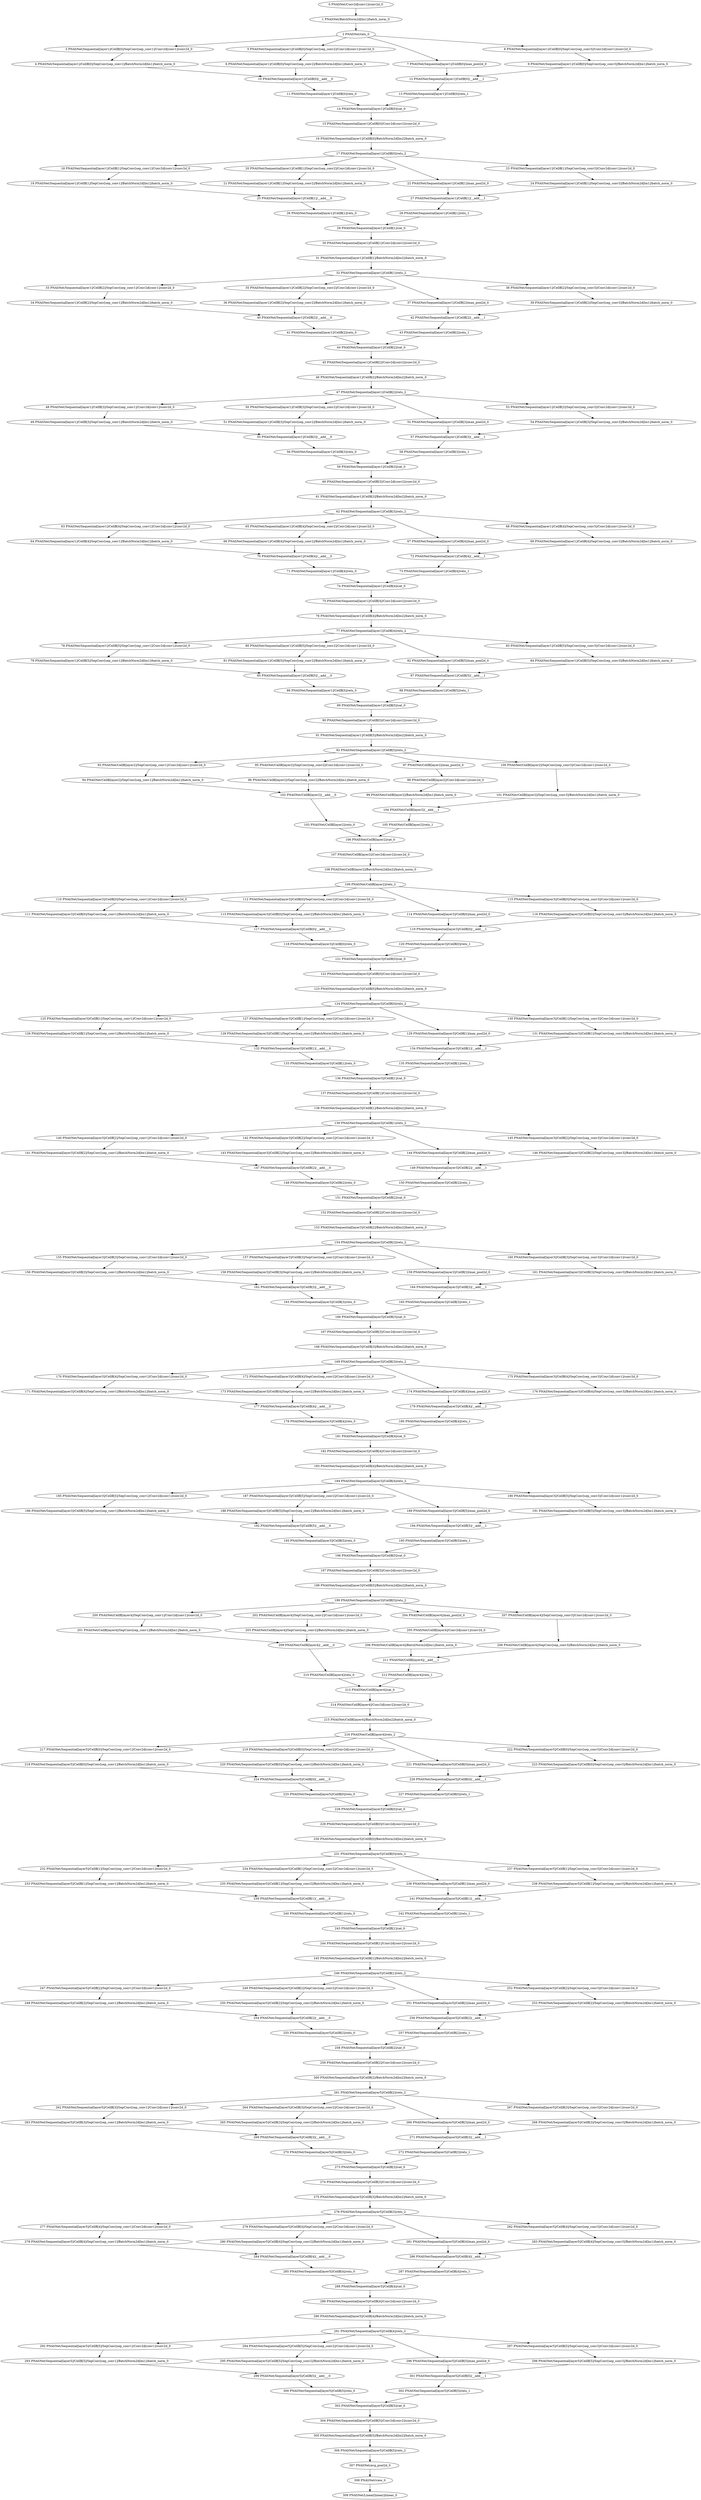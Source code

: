 strict digraph  {
"0 PNASNet/Conv2d[conv1]/conv2d_0" [id=0, type=conv2d];
"1 PNASNet/BatchNorm2d[bn1]/batch_norm_0" [id=1, type=batch_norm];
"2 PNASNet/relu_0" [id=2, type=relu];
"3 PNASNet/Sequential[layer1]/CellB[0]/SepConv[sep_conv1]/Conv2d[conv1]/conv2d_0" [id=3, type=conv2d];
"4 PNASNet/Sequential[layer1]/CellB[0]/SepConv[sep_conv1]/BatchNorm2d[bn1]/batch_norm_0" [id=4, type=batch_norm];
"5 PNASNet/Sequential[layer1]/CellB[0]/SepConv[sep_conv2]/Conv2d[conv1]/conv2d_0" [id=5, type=conv2d];
"6 PNASNet/Sequential[layer1]/CellB[0]/SepConv[sep_conv2]/BatchNorm2d[bn1]/batch_norm_0" [id=6, type=batch_norm];
"7 PNASNet/Sequential[layer1]/CellB[0]/max_pool2d_0" [id=7, type=max_pool2d];
"8 PNASNet/Sequential[layer1]/CellB[0]/SepConv[sep_conv3]/Conv2d[conv1]/conv2d_0" [id=8, type=conv2d];
"9 PNASNet/Sequential[layer1]/CellB[0]/SepConv[sep_conv3]/BatchNorm2d[bn1]/batch_norm_0" [id=9, type=batch_norm];
"10 PNASNet/Sequential[layer1]/CellB[0]/__add___0" [id=10, type=__add__];
"11 PNASNet/Sequential[layer1]/CellB[0]/relu_0" [id=11, type=relu];
"12 PNASNet/Sequential[layer1]/CellB[0]/__add___1" [id=12, type=__add__];
"13 PNASNet/Sequential[layer1]/CellB[0]/relu_1" [id=13, type=relu];
"14 PNASNet/Sequential[layer1]/CellB[0]/cat_0" [id=14, type=cat];
"15 PNASNet/Sequential[layer1]/CellB[0]/Conv2d[conv2]/conv2d_0" [id=15, type=conv2d];
"16 PNASNet/Sequential[layer1]/CellB[0]/BatchNorm2d[bn2]/batch_norm_0" [id=16, type=batch_norm];
"17 PNASNet/Sequential[layer1]/CellB[0]/relu_2" [id=17, type=relu];
"18 PNASNet/Sequential[layer1]/CellB[1]/SepConv[sep_conv1]/Conv2d[conv1]/conv2d_0" [id=18, type=conv2d];
"19 PNASNet/Sequential[layer1]/CellB[1]/SepConv[sep_conv1]/BatchNorm2d[bn1]/batch_norm_0" [id=19, type=batch_norm];
"20 PNASNet/Sequential[layer1]/CellB[1]/SepConv[sep_conv2]/Conv2d[conv1]/conv2d_0" [id=20, type=conv2d];
"21 PNASNet/Sequential[layer1]/CellB[1]/SepConv[sep_conv2]/BatchNorm2d[bn1]/batch_norm_0" [id=21, type=batch_norm];
"22 PNASNet/Sequential[layer1]/CellB[1]/max_pool2d_0" [id=22, type=max_pool2d];
"23 PNASNet/Sequential[layer1]/CellB[1]/SepConv[sep_conv3]/Conv2d[conv1]/conv2d_0" [id=23, type=conv2d];
"24 PNASNet/Sequential[layer1]/CellB[1]/SepConv[sep_conv3]/BatchNorm2d[bn1]/batch_norm_0" [id=24, type=batch_norm];
"25 PNASNet/Sequential[layer1]/CellB[1]/__add___0" [id=25, type=__add__];
"26 PNASNet/Sequential[layer1]/CellB[1]/relu_0" [id=26, type=relu];
"27 PNASNet/Sequential[layer1]/CellB[1]/__add___1" [id=27, type=__add__];
"28 PNASNet/Sequential[layer1]/CellB[1]/relu_1" [id=28, type=relu];
"29 PNASNet/Sequential[layer1]/CellB[1]/cat_0" [id=29, type=cat];
"30 PNASNet/Sequential[layer1]/CellB[1]/Conv2d[conv2]/conv2d_0" [id=30, type=conv2d];
"31 PNASNet/Sequential[layer1]/CellB[1]/BatchNorm2d[bn2]/batch_norm_0" [id=31, type=batch_norm];
"32 PNASNet/Sequential[layer1]/CellB[1]/relu_2" [id=32, type=relu];
"33 PNASNet/Sequential[layer1]/CellB[2]/SepConv[sep_conv1]/Conv2d[conv1]/conv2d_0" [id=33, type=conv2d];
"34 PNASNet/Sequential[layer1]/CellB[2]/SepConv[sep_conv1]/BatchNorm2d[bn1]/batch_norm_0" [id=34, type=batch_norm];
"35 PNASNet/Sequential[layer1]/CellB[2]/SepConv[sep_conv2]/Conv2d[conv1]/conv2d_0" [id=35, type=conv2d];
"36 PNASNet/Sequential[layer1]/CellB[2]/SepConv[sep_conv2]/BatchNorm2d[bn1]/batch_norm_0" [id=36, type=batch_norm];
"37 PNASNet/Sequential[layer1]/CellB[2]/max_pool2d_0" [id=37, type=max_pool2d];
"38 PNASNet/Sequential[layer1]/CellB[2]/SepConv[sep_conv3]/Conv2d[conv1]/conv2d_0" [id=38, type=conv2d];
"39 PNASNet/Sequential[layer1]/CellB[2]/SepConv[sep_conv3]/BatchNorm2d[bn1]/batch_norm_0" [id=39, type=batch_norm];
"40 PNASNet/Sequential[layer1]/CellB[2]/__add___0" [id=40, type=__add__];
"41 PNASNet/Sequential[layer1]/CellB[2]/relu_0" [id=41, type=relu];
"42 PNASNet/Sequential[layer1]/CellB[2]/__add___1" [id=42, type=__add__];
"43 PNASNet/Sequential[layer1]/CellB[2]/relu_1" [id=43, type=relu];
"44 PNASNet/Sequential[layer1]/CellB[2]/cat_0" [id=44, type=cat];
"45 PNASNet/Sequential[layer1]/CellB[2]/Conv2d[conv2]/conv2d_0" [id=45, type=conv2d];
"46 PNASNet/Sequential[layer1]/CellB[2]/BatchNorm2d[bn2]/batch_norm_0" [id=46, type=batch_norm];
"47 PNASNet/Sequential[layer1]/CellB[2]/relu_2" [id=47, type=relu];
"48 PNASNet/Sequential[layer1]/CellB[3]/SepConv[sep_conv1]/Conv2d[conv1]/conv2d_0" [id=48, type=conv2d];
"49 PNASNet/Sequential[layer1]/CellB[3]/SepConv[sep_conv1]/BatchNorm2d[bn1]/batch_norm_0" [id=49, type=batch_norm];
"50 PNASNet/Sequential[layer1]/CellB[3]/SepConv[sep_conv2]/Conv2d[conv1]/conv2d_0" [id=50, type=conv2d];
"51 PNASNet/Sequential[layer1]/CellB[3]/SepConv[sep_conv2]/BatchNorm2d[bn1]/batch_norm_0" [id=51, type=batch_norm];
"52 PNASNet/Sequential[layer1]/CellB[3]/max_pool2d_0" [id=52, type=max_pool2d];
"53 PNASNet/Sequential[layer1]/CellB[3]/SepConv[sep_conv3]/Conv2d[conv1]/conv2d_0" [id=53, type=conv2d];
"54 PNASNet/Sequential[layer1]/CellB[3]/SepConv[sep_conv3]/BatchNorm2d[bn1]/batch_norm_0" [id=54, type=batch_norm];
"55 PNASNet/Sequential[layer1]/CellB[3]/__add___0" [id=55, type=__add__];
"56 PNASNet/Sequential[layer1]/CellB[3]/relu_0" [id=56, type=relu];
"57 PNASNet/Sequential[layer1]/CellB[3]/__add___1" [id=57, type=__add__];
"58 PNASNet/Sequential[layer1]/CellB[3]/relu_1" [id=58, type=relu];
"59 PNASNet/Sequential[layer1]/CellB[3]/cat_0" [id=59, type=cat];
"60 PNASNet/Sequential[layer1]/CellB[3]/Conv2d[conv2]/conv2d_0" [id=60, type=conv2d];
"61 PNASNet/Sequential[layer1]/CellB[3]/BatchNorm2d[bn2]/batch_norm_0" [id=61, type=batch_norm];
"62 PNASNet/Sequential[layer1]/CellB[3]/relu_2" [id=62, type=relu];
"63 PNASNet/Sequential[layer1]/CellB[4]/SepConv[sep_conv1]/Conv2d[conv1]/conv2d_0" [id=63, type=conv2d];
"64 PNASNet/Sequential[layer1]/CellB[4]/SepConv[sep_conv1]/BatchNorm2d[bn1]/batch_norm_0" [id=64, type=batch_norm];
"65 PNASNet/Sequential[layer1]/CellB[4]/SepConv[sep_conv2]/Conv2d[conv1]/conv2d_0" [id=65, type=conv2d];
"66 PNASNet/Sequential[layer1]/CellB[4]/SepConv[sep_conv2]/BatchNorm2d[bn1]/batch_norm_0" [id=66, type=batch_norm];
"67 PNASNet/Sequential[layer1]/CellB[4]/max_pool2d_0" [id=67, type=max_pool2d];
"68 PNASNet/Sequential[layer1]/CellB[4]/SepConv[sep_conv3]/Conv2d[conv1]/conv2d_0" [id=68, type=conv2d];
"69 PNASNet/Sequential[layer1]/CellB[4]/SepConv[sep_conv3]/BatchNorm2d[bn1]/batch_norm_0" [id=69, type=batch_norm];
"70 PNASNet/Sequential[layer1]/CellB[4]/__add___0" [id=70, type=__add__];
"71 PNASNet/Sequential[layer1]/CellB[4]/relu_0" [id=71, type=relu];
"72 PNASNet/Sequential[layer1]/CellB[4]/__add___1" [id=72, type=__add__];
"73 PNASNet/Sequential[layer1]/CellB[4]/relu_1" [id=73, type=relu];
"74 PNASNet/Sequential[layer1]/CellB[4]/cat_0" [id=74, type=cat];
"75 PNASNet/Sequential[layer1]/CellB[4]/Conv2d[conv2]/conv2d_0" [id=75, type=conv2d];
"76 PNASNet/Sequential[layer1]/CellB[4]/BatchNorm2d[bn2]/batch_norm_0" [id=76, type=batch_norm];
"77 PNASNet/Sequential[layer1]/CellB[4]/relu_2" [id=77, type=relu];
"78 PNASNet/Sequential[layer1]/CellB[5]/SepConv[sep_conv1]/Conv2d[conv1]/conv2d_0" [id=78, type=conv2d];
"79 PNASNet/Sequential[layer1]/CellB[5]/SepConv[sep_conv1]/BatchNorm2d[bn1]/batch_norm_0" [id=79, type=batch_norm];
"80 PNASNet/Sequential[layer1]/CellB[5]/SepConv[sep_conv2]/Conv2d[conv1]/conv2d_0" [id=80, type=conv2d];
"81 PNASNet/Sequential[layer1]/CellB[5]/SepConv[sep_conv2]/BatchNorm2d[bn1]/batch_norm_0" [id=81, type=batch_norm];
"82 PNASNet/Sequential[layer1]/CellB[5]/max_pool2d_0" [id=82, type=max_pool2d];
"83 PNASNet/Sequential[layer1]/CellB[5]/SepConv[sep_conv3]/Conv2d[conv1]/conv2d_0" [id=83, type=conv2d];
"84 PNASNet/Sequential[layer1]/CellB[5]/SepConv[sep_conv3]/BatchNorm2d[bn1]/batch_norm_0" [id=84, type=batch_norm];
"85 PNASNet/Sequential[layer1]/CellB[5]/__add___0" [id=85, type=__add__];
"86 PNASNet/Sequential[layer1]/CellB[5]/relu_0" [id=86, type=relu];
"87 PNASNet/Sequential[layer1]/CellB[5]/__add___1" [id=87, type=__add__];
"88 PNASNet/Sequential[layer1]/CellB[5]/relu_1" [id=88, type=relu];
"89 PNASNet/Sequential[layer1]/CellB[5]/cat_0" [id=89, type=cat];
"90 PNASNet/Sequential[layer1]/CellB[5]/Conv2d[conv2]/conv2d_0" [id=90, type=conv2d];
"91 PNASNet/Sequential[layer1]/CellB[5]/BatchNorm2d[bn2]/batch_norm_0" [id=91, type=batch_norm];
"92 PNASNet/Sequential[layer1]/CellB[5]/relu_2" [id=92, type=relu];
"93 PNASNet/CellB[layer2]/SepConv[sep_conv1]/Conv2d[conv1]/conv2d_0" [id=93, type=conv2d];
"94 PNASNet/CellB[layer2]/SepConv[sep_conv1]/BatchNorm2d[bn1]/batch_norm_0" [id=94, type=batch_norm];
"95 PNASNet/CellB[layer2]/SepConv[sep_conv2]/Conv2d[conv1]/conv2d_0" [id=95, type=conv2d];
"96 PNASNet/CellB[layer2]/SepConv[sep_conv2]/BatchNorm2d[bn1]/batch_norm_0" [id=96, type=batch_norm];
"97 PNASNet/CellB[layer2]/max_pool2d_0" [id=97, type=max_pool2d];
"98 PNASNet/CellB[layer2]/Conv2d[conv1]/conv2d_0" [id=98, type=conv2d];
"99 PNASNet/CellB[layer2]/BatchNorm2d[bn1]/batch_norm_0" [id=99, type=batch_norm];
"100 PNASNet/CellB[layer2]/SepConv[sep_conv3]/Conv2d[conv1]/conv2d_0" [id=100, type=conv2d];
"101 PNASNet/CellB[layer2]/SepConv[sep_conv3]/BatchNorm2d[bn1]/batch_norm_0" [id=101, type=batch_norm];
"102 PNASNet/CellB[layer2]/__add___0" [id=102, type=__add__];
"103 PNASNet/CellB[layer2]/relu_0" [id=103, type=relu];
"104 PNASNet/CellB[layer2]/__add___1" [id=104, type=__add__];
"105 PNASNet/CellB[layer2]/relu_1" [id=105, type=relu];
"106 PNASNet/CellB[layer2]/cat_0" [id=106, type=cat];
"107 PNASNet/CellB[layer2]/Conv2d[conv2]/conv2d_0" [id=107, type=conv2d];
"108 PNASNet/CellB[layer2]/BatchNorm2d[bn2]/batch_norm_0" [id=108, type=batch_norm];
"109 PNASNet/CellB[layer2]/relu_2" [id=109, type=relu];
"110 PNASNet/Sequential[layer3]/CellB[0]/SepConv[sep_conv1]/Conv2d[conv1]/conv2d_0" [id=110, type=conv2d];
"111 PNASNet/Sequential[layer3]/CellB[0]/SepConv[sep_conv1]/BatchNorm2d[bn1]/batch_norm_0" [id=111, type=batch_norm];
"112 PNASNet/Sequential[layer3]/CellB[0]/SepConv[sep_conv2]/Conv2d[conv1]/conv2d_0" [id=112, type=conv2d];
"113 PNASNet/Sequential[layer3]/CellB[0]/SepConv[sep_conv2]/BatchNorm2d[bn1]/batch_norm_0" [id=113, type=batch_norm];
"114 PNASNet/Sequential[layer3]/CellB[0]/max_pool2d_0" [id=114, type=max_pool2d];
"115 PNASNet/Sequential[layer3]/CellB[0]/SepConv[sep_conv3]/Conv2d[conv1]/conv2d_0" [id=115, type=conv2d];
"116 PNASNet/Sequential[layer3]/CellB[0]/SepConv[sep_conv3]/BatchNorm2d[bn1]/batch_norm_0" [id=116, type=batch_norm];
"117 PNASNet/Sequential[layer3]/CellB[0]/__add___0" [id=117, type=__add__];
"118 PNASNet/Sequential[layer3]/CellB[0]/relu_0" [id=118, type=relu];
"119 PNASNet/Sequential[layer3]/CellB[0]/__add___1" [id=119, type=__add__];
"120 PNASNet/Sequential[layer3]/CellB[0]/relu_1" [id=120, type=relu];
"121 PNASNet/Sequential[layer3]/CellB[0]/cat_0" [id=121, type=cat];
"122 PNASNet/Sequential[layer3]/CellB[0]/Conv2d[conv2]/conv2d_0" [id=122, type=conv2d];
"123 PNASNet/Sequential[layer3]/CellB[0]/BatchNorm2d[bn2]/batch_norm_0" [id=123, type=batch_norm];
"124 PNASNet/Sequential[layer3]/CellB[0]/relu_2" [id=124, type=relu];
"125 PNASNet/Sequential[layer3]/CellB[1]/SepConv[sep_conv1]/Conv2d[conv1]/conv2d_0" [id=125, type=conv2d];
"126 PNASNet/Sequential[layer3]/CellB[1]/SepConv[sep_conv1]/BatchNorm2d[bn1]/batch_norm_0" [id=126, type=batch_norm];
"127 PNASNet/Sequential[layer3]/CellB[1]/SepConv[sep_conv2]/Conv2d[conv1]/conv2d_0" [id=127, type=conv2d];
"128 PNASNet/Sequential[layer3]/CellB[1]/SepConv[sep_conv2]/BatchNorm2d[bn1]/batch_norm_0" [id=128, type=batch_norm];
"129 PNASNet/Sequential[layer3]/CellB[1]/max_pool2d_0" [id=129, type=max_pool2d];
"130 PNASNet/Sequential[layer3]/CellB[1]/SepConv[sep_conv3]/Conv2d[conv1]/conv2d_0" [id=130, type=conv2d];
"131 PNASNet/Sequential[layer3]/CellB[1]/SepConv[sep_conv3]/BatchNorm2d[bn1]/batch_norm_0" [id=131, type=batch_norm];
"132 PNASNet/Sequential[layer3]/CellB[1]/__add___0" [id=132, type=__add__];
"133 PNASNet/Sequential[layer3]/CellB[1]/relu_0" [id=133, type=relu];
"134 PNASNet/Sequential[layer3]/CellB[1]/__add___1" [id=134, type=__add__];
"135 PNASNet/Sequential[layer3]/CellB[1]/relu_1" [id=135, type=relu];
"136 PNASNet/Sequential[layer3]/CellB[1]/cat_0" [id=136, type=cat];
"137 PNASNet/Sequential[layer3]/CellB[1]/Conv2d[conv2]/conv2d_0" [id=137, type=conv2d];
"138 PNASNet/Sequential[layer3]/CellB[1]/BatchNorm2d[bn2]/batch_norm_0" [id=138, type=batch_norm];
"139 PNASNet/Sequential[layer3]/CellB[1]/relu_2" [id=139, type=relu];
"140 PNASNet/Sequential[layer3]/CellB[2]/SepConv[sep_conv1]/Conv2d[conv1]/conv2d_0" [id=140, type=conv2d];
"141 PNASNet/Sequential[layer3]/CellB[2]/SepConv[sep_conv1]/BatchNorm2d[bn1]/batch_norm_0" [id=141, type=batch_norm];
"142 PNASNet/Sequential[layer3]/CellB[2]/SepConv[sep_conv2]/Conv2d[conv1]/conv2d_0" [id=142, type=conv2d];
"143 PNASNet/Sequential[layer3]/CellB[2]/SepConv[sep_conv2]/BatchNorm2d[bn1]/batch_norm_0" [id=143, type=batch_norm];
"144 PNASNet/Sequential[layer3]/CellB[2]/max_pool2d_0" [id=144, type=max_pool2d];
"145 PNASNet/Sequential[layer3]/CellB[2]/SepConv[sep_conv3]/Conv2d[conv1]/conv2d_0" [id=145, type=conv2d];
"146 PNASNet/Sequential[layer3]/CellB[2]/SepConv[sep_conv3]/BatchNorm2d[bn1]/batch_norm_0" [id=146, type=batch_norm];
"147 PNASNet/Sequential[layer3]/CellB[2]/__add___0" [id=147, type=__add__];
"148 PNASNet/Sequential[layer3]/CellB[2]/relu_0" [id=148, type=relu];
"149 PNASNet/Sequential[layer3]/CellB[2]/__add___1" [id=149, type=__add__];
"150 PNASNet/Sequential[layer3]/CellB[2]/relu_1" [id=150, type=relu];
"151 PNASNet/Sequential[layer3]/CellB[2]/cat_0" [id=151, type=cat];
"152 PNASNet/Sequential[layer3]/CellB[2]/Conv2d[conv2]/conv2d_0" [id=152, type=conv2d];
"153 PNASNet/Sequential[layer3]/CellB[2]/BatchNorm2d[bn2]/batch_norm_0" [id=153, type=batch_norm];
"154 PNASNet/Sequential[layer3]/CellB[2]/relu_2" [id=154, type=relu];
"155 PNASNet/Sequential[layer3]/CellB[3]/SepConv[sep_conv1]/Conv2d[conv1]/conv2d_0" [id=155, type=conv2d];
"156 PNASNet/Sequential[layer3]/CellB[3]/SepConv[sep_conv1]/BatchNorm2d[bn1]/batch_norm_0" [id=156, type=batch_norm];
"157 PNASNet/Sequential[layer3]/CellB[3]/SepConv[sep_conv2]/Conv2d[conv1]/conv2d_0" [id=157, type=conv2d];
"158 PNASNet/Sequential[layer3]/CellB[3]/SepConv[sep_conv2]/BatchNorm2d[bn1]/batch_norm_0" [id=158, type=batch_norm];
"159 PNASNet/Sequential[layer3]/CellB[3]/max_pool2d_0" [id=159, type=max_pool2d];
"160 PNASNet/Sequential[layer3]/CellB[3]/SepConv[sep_conv3]/Conv2d[conv1]/conv2d_0" [id=160, type=conv2d];
"161 PNASNet/Sequential[layer3]/CellB[3]/SepConv[sep_conv3]/BatchNorm2d[bn1]/batch_norm_0" [id=161, type=batch_norm];
"162 PNASNet/Sequential[layer3]/CellB[3]/__add___0" [id=162, type=__add__];
"163 PNASNet/Sequential[layer3]/CellB[3]/relu_0" [id=163, type=relu];
"164 PNASNet/Sequential[layer3]/CellB[3]/__add___1" [id=164, type=__add__];
"165 PNASNet/Sequential[layer3]/CellB[3]/relu_1" [id=165, type=relu];
"166 PNASNet/Sequential[layer3]/CellB[3]/cat_0" [id=166, type=cat];
"167 PNASNet/Sequential[layer3]/CellB[3]/Conv2d[conv2]/conv2d_0" [id=167, type=conv2d];
"168 PNASNet/Sequential[layer3]/CellB[3]/BatchNorm2d[bn2]/batch_norm_0" [id=168, type=batch_norm];
"169 PNASNet/Sequential[layer3]/CellB[3]/relu_2" [id=169, type=relu];
"170 PNASNet/Sequential[layer3]/CellB[4]/SepConv[sep_conv1]/Conv2d[conv1]/conv2d_0" [id=170, type=conv2d];
"171 PNASNet/Sequential[layer3]/CellB[4]/SepConv[sep_conv1]/BatchNorm2d[bn1]/batch_norm_0" [id=171, type=batch_norm];
"172 PNASNet/Sequential[layer3]/CellB[4]/SepConv[sep_conv2]/Conv2d[conv1]/conv2d_0" [id=172, type=conv2d];
"173 PNASNet/Sequential[layer3]/CellB[4]/SepConv[sep_conv2]/BatchNorm2d[bn1]/batch_norm_0" [id=173, type=batch_norm];
"174 PNASNet/Sequential[layer3]/CellB[4]/max_pool2d_0" [id=174, type=max_pool2d];
"175 PNASNet/Sequential[layer3]/CellB[4]/SepConv[sep_conv3]/Conv2d[conv1]/conv2d_0" [id=175, type=conv2d];
"176 PNASNet/Sequential[layer3]/CellB[4]/SepConv[sep_conv3]/BatchNorm2d[bn1]/batch_norm_0" [id=176, type=batch_norm];
"177 PNASNet/Sequential[layer3]/CellB[4]/__add___0" [id=177, type=__add__];
"178 PNASNet/Sequential[layer3]/CellB[4]/relu_0" [id=178, type=relu];
"179 PNASNet/Sequential[layer3]/CellB[4]/__add___1" [id=179, type=__add__];
"180 PNASNet/Sequential[layer3]/CellB[4]/relu_1" [id=180, type=relu];
"181 PNASNet/Sequential[layer3]/CellB[4]/cat_0" [id=181, type=cat];
"182 PNASNet/Sequential[layer3]/CellB[4]/Conv2d[conv2]/conv2d_0" [id=182, type=conv2d];
"183 PNASNet/Sequential[layer3]/CellB[4]/BatchNorm2d[bn2]/batch_norm_0" [id=183, type=batch_norm];
"184 PNASNet/Sequential[layer3]/CellB[4]/relu_2" [id=184, type=relu];
"185 PNASNet/Sequential[layer3]/CellB[5]/SepConv[sep_conv1]/Conv2d[conv1]/conv2d_0" [id=185, type=conv2d];
"186 PNASNet/Sequential[layer3]/CellB[5]/SepConv[sep_conv1]/BatchNorm2d[bn1]/batch_norm_0" [id=186, type=batch_norm];
"187 PNASNet/Sequential[layer3]/CellB[5]/SepConv[sep_conv2]/Conv2d[conv1]/conv2d_0" [id=187, type=conv2d];
"188 PNASNet/Sequential[layer3]/CellB[5]/SepConv[sep_conv2]/BatchNorm2d[bn1]/batch_norm_0" [id=188, type=batch_norm];
"189 PNASNet/Sequential[layer3]/CellB[5]/max_pool2d_0" [id=189, type=max_pool2d];
"190 PNASNet/Sequential[layer3]/CellB[5]/SepConv[sep_conv3]/Conv2d[conv1]/conv2d_0" [id=190, type=conv2d];
"191 PNASNet/Sequential[layer3]/CellB[5]/SepConv[sep_conv3]/BatchNorm2d[bn1]/batch_norm_0" [id=191, type=batch_norm];
"192 PNASNet/Sequential[layer3]/CellB[5]/__add___0" [id=192, type=__add__];
"193 PNASNet/Sequential[layer3]/CellB[5]/relu_0" [id=193, type=relu];
"194 PNASNet/Sequential[layer3]/CellB[5]/__add___1" [id=194, type=__add__];
"195 PNASNet/Sequential[layer3]/CellB[5]/relu_1" [id=195, type=relu];
"196 PNASNet/Sequential[layer3]/CellB[5]/cat_0" [id=196, type=cat];
"197 PNASNet/Sequential[layer3]/CellB[5]/Conv2d[conv2]/conv2d_0" [id=197, type=conv2d];
"198 PNASNet/Sequential[layer3]/CellB[5]/BatchNorm2d[bn2]/batch_norm_0" [id=198, type=batch_norm];
"199 PNASNet/Sequential[layer3]/CellB[5]/relu_2" [id=199, type=relu];
"200 PNASNet/CellB[layer4]/SepConv[sep_conv1]/Conv2d[conv1]/conv2d_0" [id=200, type=conv2d];
"201 PNASNet/CellB[layer4]/SepConv[sep_conv1]/BatchNorm2d[bn1]/batch_norm_0" [id=201, type=batch_norm];
"202 PNASNet/CellB[layer4]/SepConv[sep_conv2]/Conv2d[conv1]/conv2d_0" [id=202, type=conv2d];
"203 PNASNet/CellB[layer4]/SepConv[sep_conv2]/BatchNorm2d[bn1]/batch_norm_0" [id=203, type=batch_norm];
"204 PNASNet/CellB[layer4]/max_pool2d_0" [id=204, type=max_pool2d];
"205 PNASNet/CellB[layer4]/Conv2d[conv1]/conv2d_0" [id=205, type=conv2d];
"206 PNASNet/CellB[layer4]/BatchNorm2d[bn1]/batch_norm_0" [id=206, type=batch_norm];
"207 PNASNet/CellB[layer4]/SepConv[sep_conv3]/Conv2d[conv1]/conv2d_0" [id=207, type=conv2d];
"208 PNASNet/CellB[layer4]/SepConv[sep_conv3]/BatchNorm2d[bn1]/batch_norm_0" [id=208, type=batch_norm];
"209 PNASNet/CellB[layer4]/__add___0" [id=209, type=__add__];
"210 PNASNet/CellB[layer4]/relu_0" [id=210, type=relu];
"211 PNASNet/CellB[layer4]/__add___1" [id=211, type=__add__];
"212 PNASNet/CellB[layer4]/relu_1" [id=212, type=relu];
"213 PNASNet/CellB[layer4]/cat_0" [id=213, type=cat];
"214 PNASNet/CellB[layer4]/Conv2d[conv2]/conv2d_0" [id=214, type=conv2d];
"215 PNASNet/CellB[layer4]/BatchNorm2d[bn2]/batch_norm_0" [id=215, type=batch_norm];
"216 PNASNet/CellB[layer4]/relu_2" [id=216, type=relu];
"217 PNASNet/Sequential[layer5]/CellB[0]/SepConv[sep_conv1]/Conv2d[conv1]/conv2d_0" [id=217, type=conv2d];
"218 PNASNet/Sequential[layer5]/CellB[0]/SepConv[sep_conv1]/BatchNorm2d[bn1]/batch_norm_0" [id=218, type=batch_norm];
"219 PNASNet/Sequential[layer5]/CellB[0]/SepConv[sep_conv2]/Conv2d[conv1]/conv2d_0" [id=219, type=conv2d];
"220 PNASNet/Sequential[layer5]/CellB[0]/SepConv[sep_conv2]/BatchNorm2d[bn1]/batch_norm_0" [id=220, type=batch_norm];
"221 PNASNet/Sequential[layer5]/CellB[0]/max_pool2d_0" [id=221, type=max_pool2d];
"222 PNASNet/Sequential[layer5]/CellB[0]/SepConv[sep_conv3]/Conv2d[conv1]/conv2d_0" [id=222, type=conv2d];
"223 PNASNet/Sequential[layer5]/CellB[0]/SepConv[sep_conv3]/BatchNorm2d[bn1]/batch_norm_0" [id=223, type=batch_norm];
"224 PNASNet/Sequential[layer5]/CellB[0]/__add___0" [id=224, type=__add__];
"225 PNASNet/Sequential[layer5]/CellB[0]/relu_0" [id=225, type=relu];
"226 PNASNet/Sequential[layer5]/CellB[0]/__add___1" [id=226, type=__add__];
"227 PNASNet/Sequential[layer5]/CellB[0]/relu_1" [id=227, type=relu];
"228 PNASNet/Sequential[layer5]/CellB[0]/cat_0" [id=228, type=cat];
"229 PNASNet/Sequential[layer5]/CellB[0]/Conv2d[conv2]/conv2d_0" [id=229, type=conv2d];
"230 PNASNet/Sequential[layer5]/CellB[0]/BatchNorm2d[bn2]/batch_norm_0" [id=230, type=batch_norm];
"231 PNASNet/Sequential[layer5]/CellB[0]/relu_2" [id=231, type=relu];
"232 PNASNet/Sequential[layer5]/CellB[1]/SepConv[sep_conv1]/Conv2d[conv1]/conv2d_0" [id=232, type=conv2d];
"233 PNASNet/Sequential[layer5]/CellB[1]/SepConv[sep_conv1]/BatchNorm2d[bn1]/batch_norm_0" [id=233, type=batch_norm];
"234 PNASNet/Sequential[layer5]/CellB[1]/SepConv[sep_conv2]/Conv2d[conv1]/conv2d_0" [id=234, type=conv2d];
"235 PNASNet/Sequential[layer5]/CellB[1]/SepConv[sep_conv2]/BatchNorm2d[bn1]/batch_norm_0" [id=235, type=batch_norm];
"236 PNASNet/Sequential[layer5]/CellB[1]/max_pool2d_0" [id=236, type=max_pool2d];
"237 PNASNet/Sequential[layer5]/CellB[1]/SepConv[sep_conv3]/Conv2d[conv1]/conv2d_0" [id=237, type=conv2d];
"238 PNASNet/Sequential[layer5]/CellB[1]/SepConv[sep_conv3]/BatchNorm2d[bn1]/batch_norm_0" [id=238, type=batch_norm];
"239 PNASNet/Sequential[layer5]/CellB[1]/__add___0" [id=239, type=__add__];
"240 PNASNet/Sequential[layer5]/CellB[1]/relu_0" [id=240, type=relu];
"241 PNASNet/Sequential[layer5]/CellB[1]/__add___1" [id=241, type=__add__];
"242 PNASNet/Sequential[layer5]/CellB[1]/relu_1" [id=242, type=relu];
"243 PNASNet/Sequential[layer5]/CellB[1]/cat_0" [id=243, type=cat];
"244 PNASNet/Sequential[layer5]/CellB[1]/Conv2d[conv2]/conv2d_0" [id=244, type=conv2d];
"245 PNASNet/Sequential[layer5]/CellB[1]/BatchNorm2d[bn2]/batch_norm_0" [id=245, type=batch_norm];
"246 PNASNet/Sequential[layer5]/CellB[1]/relu_2" [id=246, type=relu];
"247 PNASNet/Sequential[layer5]/CellB[2]/SepConv[sep_conv1]/Conv2d[conv1]/conv2d_0" [id=247, type=conv2d];
"248 PNASNet/Sequential[layer5]/CellB[2]/SepConv[sep_conv1]/BatchNorm2d[bn1]/batch_norm_0" [id=248, type=batch_norm];
"249 PNASNet/Sequential[layer5]/CellB[2]/SepConv[sep_conv2]/Conv2d[conv1]/conv2d_0" [id=249, type=conv2d];
"250 PNASNet/Sequential[layer5]/CellB[2]/SepConv[sep_conv2]/BatchNorm2d[bn1]/batch_norm_0" [id=250, type=batch_norm];
"251 PNASNet/Sequential[layer5]/CellB[2]/max_pool2d_0" [id=251, type=max_pool2d];
"252 PNASNet/Sequential[layer5]/CellB[2]/SepConv[sep_conv3]/Conv2d[conv1]/conv2d_0" [id=252, type=conv2d];
"253 PNASNet/Sequential[layer5]/CellB[2]/SepConv[sep_conv3]/BatchNorm2d[bn1]/batch_norm_0" [id=253, type=batch_norm];
"254 PNASNet/Sequential[layer5]/CellB[2]/__add___0" [id=254, type=__add__];
"255 PNASNet/Sequential[layer5]/CellB[2]/relu_0" [id=255, type=relu];
"256 PNASNet/Sequential[layer5]/CellB[2]/__add___1" [id=256, type=__add__];
"257 PNASNet/Sequential[layer5]/CellB[2]/relu_1" [id=257, type=relu];
"258 PNASNet/Sequential[layer5]/CellB[2]/cat_0" [id=258, type=cat];
"259 PNASNet/Sequential[layer5]/CellB[2]/Conv2d[conv2]/conv2d_0" [id=259, type=conv2d];
"260 PNASNet/Sequential[layer5]/CellB[2]/BatchNorm2d[bn2]/batch_norm_0" [id=260, type=batch_norm];
"261 PNASNet/Sequential[layer5]/CellB[2]/relu_2" [id=261, type=relu];
"262 PNASNet/Sequential[layer5]/CellB[3]/SepConv[sep_conv1]/Conv2d[conv1]/conv2d_0" [id=262, type=conv2d];
"263 PNASNet/Sequential[layer5]/CellB[3]/SepConv[sep_conv1]/BatchNorm2d[bn1]/batch_norm_0" [id=263, type=batch_norm];
"264 PNASNet/Sequential[layer5]/CellB[3]/SepConv[sep_conv2]/Conv2d[conv1]/conv2d_0" [id=264, type=conv2d];
"265 PNASNet/Sequential[layer5]/CellB[3]/SepConv[sep_conv2]/BatchNorm2d[bn1]/batch_norm_0" [id=265, type=batch_norm];
"266 PNASNet/Sequential[layer5]/CellB[3]/max_pool2d_0" [id=266, type=max_pool2d];
"267 PNASNet/Sequential[layer5]/CellB[3]/SepConv[sep_conv3]/Conv2d[conv1]/conv2d_0" [id=267, type=conv2d];
"268 PNASNet/Sequential[layer5]/CellB[3]/SepConv[sep_conv3]/BatchNorm2d[bn1]/batch_norm_0" [id=268, type=batch_norm];
"269 PNASNet/Sequential[layer5]/CellB[3]/__add___0" [id=269, type=__add__];
"270 PNASNet/Sequential[layer5]/CellB[3]/relu_0" [id=270, type=relu];
"271 PNASNet/Sequential[layer5]/CellB[3]/__add___1" [id=271, type=__add__];
"272 PNASNet/Sequential[layer5]/CellB[3]/relu_1" [id=272, type=relu];
"273 PNASNet/Sequential[layer5]/CellB[3]/cat_0" [id=273, type=cat];
"274 PNASNet/Sequential[layer5]/CellB[3]/Conv2d[conv2]/conv2d_0" [id=274, type=conv2d];
"275 PNASNet/Sequential[layer5]/CellB[3]/BatchNorm2d[bn2]/batch_norm_0" [id=275, type=batch_norm];
"276 PNASNet/Sequential[layer5]/CellB[3]/relu_2" [id=276, type=relu];
"277 PNASNet/Sequential[layer5]/CellB[4]/SepConv[sep_conv1]/Conv2d[conv1]/conv2d_0" [id=277, type=conv2d];
"278 PNASNet/Sequential[layer5]/CellB[4]/SepConv[sep_conv1]/BatchNorm2d[bn1]/batch_norm_0" [id=278, type=batch_norm];
"279 PNASNet/Sequential[layer5]/CellB[4]/SepConv[sep_conv2]/Conv2d[conv1]/conv2d_0" [id=279, type=conv2d];
"280 PNASNet/Sequential[layer5]/CellB[4]/SepConv[sep_conv2]/BatchNorm2d[bn1]/batch_norm_0" [id=280, type=batch_norm];
"281 PNASNet/Sequential[layer5]/CellB[4]/max_pool2d_0" [id=281, type=max_pool2d];
"282 PNASNet/Sequential[layer5]/CellB[4]/SepConv[sep_conv3]/Conv2d[conv1]/conv2d_0" [id=282, type=conv2d];
"283 PNASNet/Sequential[layer5]/CellB[4]/SepConv[sep_conv3]/BatchNorm2d[bn1]/batch_norm_0" [id=283, type=batch_norm];
"284 PNASNet/Sequential[layer5]/CellB[4]/__add___0" [id=284, type=__add__];
"285 PNASNet/Sequential[layer5]/CellB[4]/relu_0" [id=285, type=relu];
"286 PNASNet/Sequential[layer5]/CellB[4]/__add___1" [id=286, type=__add__];
"287 PNASNet/Sequential[layer5]/CellB[4]/relu_1" [id=287, type=relu];
"288 PNASNet/Sequential[layer5]/CellB[4]/cat_0" [id=288, type=cat];
"289 PNASNet/Sequential[layer5]/CellB[4]/Conv2d[conv2]/conv2d_0" [id=289, type=conv2d];
"290 PNASNet/Sequential[layer5]/CellB[4]/BatchNorm2d[bn2]/batch_norm_0" [id=290, type=batch_norm];
"291 PNASNet/Sequential[layer5]/CellB[4]/relu_2" [id=291, type=relu];
"292 PNASNet/Sequential[layer5]/CellB[5]/SepConv[sep_conv1]/Conv2d[conv1]/conv2d_0" [id=292, type=conv2d];
"293 PNASNet/Sequential[layer5]/CellB[5]/SepConv[sep_conv1]/BatchNorm2d[bn1]/batch_norm_0" [id=293, type=batch_norm];
"294 PNASNet/Sequential[layer5]/CellB[5]/SepConv[sep_conv2]/Conv2d[conv1]/conv2d_0" [id=294, type=conv2d];
"295 PNASNet/Sequential[layer5]/CellB[5]/SepConv[sep_conv2]/BatchNorm2d[bn1]/batch_norm_0" [id=295, type=batch_norm];
"296 PNASNet/Sequential[layer5]/CellB[5]/max_pool2d_0" [id=296, type=max_pool2d];
"297 PNASNet/Sequential[layer5]/CellB[5]/SepConv[sep_conv3]/Conv2d[conv1]/conv2d_0" [id=297, type=conv2d];
"298 PNASNet/Sequential[layer5]/CellB[5]/SepConv[sep_conv3]/BatchNorm2d[bn1]/batch_norm_0" [id=298, type=batch_norm];
"299 PNASNet/Sequential[layer5]/CellB[5]/__add___0" [id=299, type=__add__];
"300 PNASNet/Sequential[layer5]/CellB[5]/relu_0" [id=300, type=relu];
"301 PNASNet/Sequential[layer5]/CellB[5]/__add___1" [id=301, type=__add__];
"302 PNASNet/Sequential[layer5]/CellB[5]/relu_1" [id=302, type=relu];
"303 PNASNet/Sequential[layer5]/CellB[5]/cat_0" [id=303, type=cat];
"304 PNASNet/Sequential[layer5]/CellB[5]/Conv2d[conv2]/conv2d_0" [id=304, type=conv2d];
"305 PNASNet/Sequential[layer5]/CellB[5]/BatchNorm2d[bn2]/batch_norm_0" [id=305, type=batch_norm];
"306 PNASNet/Sequential[layer5]/CellB[5]/relu_2" [id=306, type=relu];
"307 PNASNet/avg_pool2d_0" [id=307, type=avg_pool2d];
"308 PNASNet/view_0" [id=308, type=view];
"309 PNASNet/Linear[linear]/linear_0" [id=309, type=linear];
"0 PNASNet/Conv2d[conv1]/conv2d_0" -> "1 PNASNet/BatchNorm2d[bn1]/batch_norm_0";
"1 PNASNet/BatchNorm2d[bn1]/batch_norm_0" -> "2 PNASNet/relu_0";
"2 PNASNet/relu_0" -> "3 PNASNet/Sequential[layer1]/CellB[0]/SepConv[sep_conv1]/Conv2d[conv1]/conv2d_0";
"2 PNASNet/relu_0" -> "5 PNASNet/Sequential[layer1]/CellB[0]/SepConv[sep_conv2]/Conv2d[conv1]/conv2d_0";
"2 PNASNet/relu_0" -> "7 PNASNet/Sequential[layer1]/CellB[0]/max_pool2d_0";
"2 PNASNet/relu_0" -> "8 PNASNet/Sequential[layer1]/CellB[0]/SepConv[sep_conv3]/Conv2d[conv1]/conv2d_0";
"3 PNASNet/Sequential[layer1]/CellB[0]/SepConv[sep_conv1]/Conv2d[conv1]/conv2d_0" -> "4 PNASNet/Sequential[layer1]/CellB[0]/SepConv[sep_conv1]/BatchNorm2d[bn1]/batch_norm_0";
"4 PNASNet/Sequential[layer1]/CellB[0]/SepConv[sep_conv1]/BatchNorm2d[bn1]/batch_norm_0" -> "10 PNASNet/Sequential[layer1]/CellB[0]/__add___0";
"5 PNASNet/Sequential[layer1]/CellB[0]/SepConv[sep_conv2]/Conv2d[conv1]/conv2d_0" -> "6 PNASNet/Sequential[layer1]/CellB[0]/SepConv[sep_conv2]/BatchNorm2d[bn1]/batch_norm_0";
"6 PNASNet/Sequential[layer1]/CellB[0]/SepConv[sep_conv2]/BatchNorm2d[bn1]/batch_norm_0" -> "10 PNASNet/Sequential[layer1]/CellB[0]/__add___0";
"7 PNASNet/Sequential[layer1]/CellB[0]/max_pool2d_0" -> "12 PNASNet/Sequential[layer1]/CellB[0]/__add___1";
"8 PNASNet/Sequential[layer1]/CellB[0]/SepConv[sep_conv3]/Conv2d[conv1]/conv2d_0" -> "9 PNASNet/Sequential[layer1]/CellB[0]/SepConv[sep_conv3]/BatchNorm2d[bn1]/batch_norm_0";
"9 PNASNet/Sequential[layer1]/CellB[0]/SepConv[sep_conv3]/BatchNorm2d[bn1]/batch_norm_0" -> "12 PNASNet/Sequential[layer1]/CellB[0]/__add___1";
"10 PNASNet/Sequential[layer1]/CellB[0]/__add___0" -> "11 PNASNet/Sequential[layer1]/CellB[0]/relu_0";
"11 PNASNet/Sequential[layer1]/CellB[0]/relu_0" -> "14 PNASNet/Sequential[layer1]/CellB[0]/cat_0";
"12 PNASNet/Sequential[layer1]/CellB[0]/__add___1" -> "13 PNASNet/Sequential[layer1]/CellB[0]/relu_1";
"13 PNASNet/Sequential[layer1]/CellB[0]/relu_1" -> "14 PNASNet/Sequential[layer1]/CellB[0]/cat_0";
"14 PNASNet/Sequential[layer1]/CellB[0]/cat_0" -> "15 PNASNet/Sequential[layer1]/CellB[0]/Conv2d[conv2]/conv2d_0";
"15 PNASNet/Sequential[layer1]/CellB[0]/Conv2d[conv2]/conv2d_0" -> "16 PNASNet/Sequential[layer1]/CellB[0]/BatchNorm2d[bn2]/batch_norm_0";
"16 PNASNet/Sequential[layer1]/CellB[0]/BatchNorm2d[bn2]/batch_norm_0" -> "17 PNASNet/Sequential[layer1]/CellB[0]/relu_2";
"17 PNASNet/Sequential[layer1]/CellB[0]/relu_2" -> "18 PNASNet/Sequential[layer1]/CellB[1]/SepConv[sep_conv1]/Conv2d[conv1]/conv2d_0";
"17 PNASNet/Sequential[layer1]/CellB[0]/relu_2" -> "20 PNASNet/Sequential[layer1]/CellB[1]/SepConv[sep_conv2]/Conv2d[conv1]/conv2d_0";
"17 PNASNet/Sequential[layer1]/CellB[0]/relu_2" -> "22 PNASNet/Sequential[layer1]/CellB[1]/max_pool2d_0";
"17 PNASNet/Sequential[layer1]/CellB[0]/relu_2" -> "23 PNASNet/Sequential[layer1]/CellB[1]/SepConv[sep_conv3]/Conv2d[conv1]/conv2d_0";
"18 PNASNet/Sequential[layer1]/CellB[1]/SepConv[sep_conv1]/Conv2d[conv1]/conv2d_0" -> "19 PNASNet/Sequential[layer1]/CellB[1]/SepConv[sep_conv1]/BatchNorm2d[bn1]/batch_norm_0";
"19 PNASNet/Sequential[layer1]/CellB[1]/SepConv[sep_conv1]/BatchNorm2d[bn1]/batch_norm_0" -> "25 PNASNet/Sequential[layer1]/CellB[1]/__add___0";
"20 PNASNet/Sequential[layer1]/CellB[1]/SepConv[sep_conv2]/Conv2d[conv1]/conv2d_0" -> "21 PNASNet/Sequential[layer1]/CellB[1]/SepConv[sep_conv2]/BatchNorm2d[bn1]/batch_norm_0";
"21 PNASNet/Sequential[layer1]/CellB[1]/SepConv[sep_conv2]/BatchNorm2d[bn1]/batch_norm_0" -> "25 PNASNet/Sequential[layer1]/CellB[1]/__add___0";
"22 PNASNet/Sequential[layer1]/CellB[1]/max_pool2d_0" -> "27 PNASNet/Sequential[layer1]/CellB[1]/__add___1";
"23 PNASNet/Sequential[layer1]/CellB[1]/SepConv[sep_conv3]/Conv2d[conv1]/conv2d_0" -> "24 PNASNet/Sequential[layer1]/CellB[1]/SepConv[sep_conv3]/BatchNorm2d[bn1]/batch_norm_0";
"24 PNASNet/Sequential[layer1]/CellB[1]/SepConv[sep_conv3]/BatchNorm2d[bn1]/batch_norm_0" -> "27 PNASNet/Sequential[layer1]/CellB[1]/__add___1";
"25 PNASNet/Sequential[layer1]/CellB[1]/__add___0" -> "26 PNASNet/Sequential[layer1]/CellB[1]/relu_0";
"26 PNASNet/Sequential[layer1]/CellB[1]/relu_0" -> "29 PNASNet/Sequential[layer1]/CellB[1]/cat_0";
"27 PNASNet/Sequential[layer1]/CellB[1]/__add___1" -> "28 PNASNet/Sequential[layer1]/CellB[1]/relu_1";
"28 PNASNet/Sequential[layer1]/CellB[1]/relu_1" -> "29 PNASNet/Sequential[layer1]/CellB[1]/cat_0";
"29 PNASNet/Sequential[layer1]/CellB[1]/cat_0" -> "30 PNASNet/Sequential[layer1]/CellB[1]/Conv2d[conv2]/conv2d_0";
"30 PNASNet/Sequential[layer1]/CellB[1]/Conv2d[conv2]/conv2d_0" -> "31 PNASNet/Sequential[layer1]/CellB[1]/BatchNorm2d[bn2]/batch_norm_0";
"31 PNASNet/Sequential[layer1]/CellB[1]/BatchNorm2d[bn2]/batch_norm_0" -> "32 PNASNet/Sequential[layer1]/CellB[1]/relu_2";
"32 PNASNet/Sequential[layer1]/CellB[1]/relu_2" -> "33 PNASNet/Sequential[layer1]/CellB[2]/SepConv[sep_conv1]/Conv2d[conv1]/conv2d_0";
"32 PNASNet/Sequential[layer1]/CellB[1]/relu_2" -> "35 PNASNet/Sequential[layer1]/CellB[2]/SepConv[sep_conv2]/Conv2d[conv1]/conv2d_0";
"32 PNASNet/Sequential[layer1]/CellB[1]/relu_2" -> "37 PNASNet/Sequential[layer1]/CellB[2]/max_pool2d_0";
"32 PNASNet/Sequential[layer1]/CellB[1]/relu_2" -> "38 PNASNet/Sequential[layer1]/CellB[2]/SepConv[sep_conv3]/Conv2d[conv1]/conv2d_0";
"33 PNASNet/Sequential[layer1]/CellB[2]/SepConv[sep_conv1]/Conv2d[conv1]/conv2d_0" -> "34 PNASNet/Sequential[layer1]/CellB[2]/SepConv[sep_conv1]/BatchNorm2d[bn1]/batch_norm_0";
"34 PNASNet/Sequential[layer1]/CellB[2]/SepConv[sep_conv1]/BatchNorm2d[bn1]/batch_norm_0" -> "40 PNASNet/Sequential[layer1]/CellB[2]/__add___0";
"35 PNASNet/Sequential[layer1]/CellB[2]/SepConv[sep_conv2]/Conv2d[conv1]/conv2d_0" -> "36 PNASNet/Sequential[layer1]/CellB[2]/SepConv[sep_conv2]/BatchNorm2d[bn1]/batch_norm_0";
"36 PNASNet/Sequential[layer1]/CellB[2]/SepConv[sep_conv2]/BatchNorm2d[bn1]/batch_norm_0" -> "40 PNASNet/Sequential[layer1]/CellB[2]/__add___0";
"37 PNASNet/Sequential[layer1]/CellB[2]/max_pool2d_0" -> "42 PNASNet/Sequential[layer1]/CellB[2]/__add___1";
"38 PNASNet/Sequential[layer1]/CellB[2]/SepConv[sep_conv3]/Conv2d[conv1]/conv2d_0" -> "39 PNASNet/Sequential[layer1]/CellB[2]/SepConv[sep_conv3]/BatchNorm2d[bn1]/batch_norm_0";
"39 PNASNet/Sequential[layer1]/CellB[2]/SepConv[sep_conv3]/BatchNorm2d[bn1]/batch_norm_0" -> "42 PNASNet/Sequential[layer1]/CellB[2]/__add___1";
"40 PNASNet/Sequential[layer1]/CellB[2]/__add___0" -> "41 PNASNet/Sequential[layer1]/CellB[2]/relu_0";
"41 PNASNet/Sequential[layer1]/CellB[2]/relu_0" -> "44 PNASNet/Sequential[layer1]/CellB[2]/cat_0";
"42 PNASNet/Sequential[layer1]/CellB[2]/__add___1" -> "43 PNASNet/Sequential[layer1]/CellB[2]/relu_1";
"43 PNASNet/Sequential[layer1]/CellB[2]/relu_1" -> "44 PNASNet/Sequential[layer1]/CellB[2]/cat_0";
"44 PNASNet/Sequential[layer1]/CellB[2]/cat_0" -> "45 PNASNet/Sequential[layer1]/CellB[2]/Conv2d[conv2]/conv2d_0";
"45 PNASNet/Sequential[layer1]/CellB[2]/Conv2d[conv2]/conv2d_0" -> "46 PNASNet/Sequential[layer1]/CellB[2]/BatchNorm2d[bn2]/batch_norm_0";
"46 PNASNet/Sequential[layer1]/CellB[2]/BatchNorm2d[bn2]/batch_norm_0" -> "47 PNASNet/Sequential[layer1]/CellB[2]/relu_2";
"47 PNASNet/Sequential[layer1]/CellB[2]/relu_2" -> "48 PNASNet/Sequential[layer1]/CellB[3]/SepConv[sep_conv1]/Conv2d[conv1]/conv2d_0";
"47 PNASNet/Sequential[layer1]/CellB[2]/relu_2" -> "50 PNASNet/Sequential[layer1]/CellB[3]/SepConv[sep_conv2]/Conv2d[conv1]/conv2d_0";
"47 PNASNet/Sequential[layer1]/CellB[2]/relu_2" -> "52 PNASNet/Sequential[layer1]/CellB[3]/max_pool2d_0";
"47 PNASNet/Sequential[layer1]/CellB[2]/relu_2" -> "53 PNASNet/Sequential[layer1]/CellB[3]/SepConv[sep_conv3]/Conv2d[conv1]/conv2d_0";
"48 PNASNet/Sequential[layer1]/CellB[3]/SepConv[sep_conv1]/Conv2d[conv1]/conv2d_0" -> "49 PNASNet/Sequential[layer1]/CellB[3]/SepConv[sep_conv1]/BatchNorm2d[bn1]/batch_norm_0";
"49 PNASNet/Sequential[layer1]/CellB[3]/SepConv[sep_conv1]/BatchNorm2d[bn1]/batch_norm_0" -> "55 PNASNet/Sequential[layer1]/CellB[3]/__add___0";
"50 PNASNet/Sequential[layer1]/CellB[3]/SepConv[sep_conv2]/Conv2d[conv1]/conv2d_0" -> "51 PNASNet/Sequential[layer1]/CellB[3]/SepConv[sep_conv2]/BatchNorm2d[bn1]/batch_norm_0";
"51 PNASNet/Sequential[layer1]/CellB[3]/SepConv[sep_conv2]/BatchNorm2d[bn1]/batch_norm_0" -> "55 PNASNet/Sequential[layer1]/CellB[3]/__add___0";
"52 PNASNet/Sequential[layer1]/CellB[3]/max_pool2d_0" -> "57 PNASNet/Sequential[layer1]/CellB[3]/__add___1";
"53 PNASNet/Sequential[layer1]/CellB[3]/SepConv[sep_conv3]/Conv2d[conv1]/conv2d_0" -> "54 PNASNet/Sequential[layer1]/CellB[3]/SepConv[sep_conv3]/BatchNorm2d[bn1]/batch_norm_0";
"54 PNASNet/Sequential[layer1]/CellB[3]/SepConv[sep_conv3]/BatchNorm2d[bn1]/batch_norm_0" -> "57 PNASNet/Sequential[layer1]/CellB[3]/__add___1";
"55 PNASNet/Sequential[layer1]/CellB[3]/__add___0" -> "56 PNASNet/Sequential[layer1]/CellB[3]/relu_0";
"56 PNASNet/Sequential[layer1]/CellB[3]/relu_0" -> "59 PNASNet/Sequential[layer1]/CellB[3]/cat_0";
"57 PNASNet/Sequential[layer1]/CellB[3]/__add___1" -> "58 PNASNet/Sequential[layer1]/CellB[3]/relu_1";
"58 PNASNet/Sequential[layer1]/CellB[3]/relu_1" -> "59 PNASNet/Sequential[layer1]/CellB[3]/cat_0";
"59 PNASNet/Sequential[layer1]/CellB[3]/cat_0" -> "60 PNASNet/Sequential[layer1]/CellB[3]/Conv2d[conv2]/conv2d_0";
"60 PNASNet/Sequential[layer1]/CellB[3]/Conv2d[conv2]/conv2d_0" -> "61 PNASNet/Sequential[layer1]/CellB[3]/BatchNorm2d[bn2]/batch_norm_0";
"61 PNASNet/Sequential[layer1]/CellB[3]/BatchNorm2d[bn2]/batch_norm_0" -> "62 PNASNet/Sequential[layer1]/CellB[3]/relu_2";
"62 PNASNet/Sequential[layer1]/CellB[3]/relu_2" -> "63 PNASNet/Sequential[layer1]/CellB[4]/SepConv[sep_conv1]/Conv2d[conv1]/conv2d_0";
"62 PNASNet/Sequential[layer1]/CellB[3]/relu_2" -> "65 PNASNet/Sequential[layer1]/CellB[4]/SepConv[sep_conv2]/Conv2d[conv1]/conv2d_0";
"62 PNASNet/Sequential[layer1]/CellB[3]/relu_2" -> "67 PNASNet/Sequential[layer1]/CellB[4]/max_pool2d_0";
"62 PNASNet/Sequential[layer1]/CellB[3]/relu_2" -> "68 PNASNet/Sequential[layer1]/CellB[4]/SepConv[sep_conv3]/Conv2d[conv1]/conv2d_0";
"63 PNASNet/Sequential[layer1]/CellB[4]/SepConv[sep_conv1]/Conv2d[conv1]/conv2d_0" -> "64 PNASNet/Sequential[layer1]/CellB[4]/SepConv[sep_conv1]/BatchNorm2d[bn1]/batch_norm_0";
"64 PNASNet/Sequential[layer1]/CellB[4]/SepConv[sep_conv1]/BatchNorm2d[bn1]/batch_norm_0" -> "70 PNASNet/Sequential[layer1]/CellB[4]/__add___0";
"65 PNASNet/Sequential[layer1]/CellB[4]/SepConv[sep_conv2]/Conv2d[conv1]/conv2d_0" -> "66 PNASNet/Sequential[layer1]/CellB[4]/SepConv[sep_conv2]/BatchNorm2d[bn1]/batch_norm_0";
"66 PNASNet/Sequential[layer1]/CellB[4]/SepConv[sep_conv2]/BatchNorm2d[bn1]/batch_norm_0" -> "70 PNASNet/Sequential[layer1]/CellB[4]/__add___0";
"67 PNASNet/Sequential[layer1]/CellB[4]/max_pool2d_0" -> "72 PNASNet/Sequential[layer1]/CellB[4]/__add___1";
"68 PNASNet/Sequential[layer1]/CellB[4]/SepConv[sep_conv3]/Conv2d[conv1]/conv2d_0" -> "69 PNASNet/Sequential[layer1]/CellB[4]/SepConv[sep_conv3]/BatchNorm2d[bn1]/batch_norm_0";
"69 PNASNet/Sequential[layer1]/CellB[4]/SepConv[sep_conv3]/BatchNorm2d[bn1]/batch_norm_0" -> "72 PNASNet/Sequential[layer1]/CellB[4]/__add___1";
"70 PNASNet/Sequential[layer1]/CellB[4]/__add___0" -> "71 PNASNet/Sequential[layer1]/CellB[4]/relu_0";
"71 PNASNet/Sequential[layer1]/CellB[4]/relu_0" -> "74 PNASNet/Sequential[layer1]/CellB[4]/cat_0";
"72 PNASNet/Sequential[layer1]/CellB[4]/__add___1" -> "73 PNASNet/Sequential[layer1]/CellB[4]/relu_1";
"73 PNASNet/Sequential[layer1]/CellB[4]/relu_1" -> "74 PNASNet/Sequential[layer1]/CellB[4]/cat_0";
"74 PNASNet/Sequential[layer1]/CellB[4]/cat_0" -> "75 PNASNet/Sequential[layer1]/CellB[4]/Conv2d[conv2]/conv2d_0";
"75 PNASNet/Sequential[layer1]/CellB[4]/Conv2d[conv2]/conv2d_0" -> "76 PNASNet/Sequential[layer1]/CellB[4]/BatchNorm2d[bn2]/batch_norm_0";
"76 PNASNet/Sequential[layer1]/CellB[4]/BatchNorm2d[bn2]/batch_norm_0" -> "77 PNASNet/Sequential[layer1]/CellB[4]/relu_2";
"77 PNASNet/Sequential[layer1]/CellB[4]/relu_2" -> "78 PNASNet/Sequential[layer1]/CellB[5]/SepConv[sep_conv1]/Conv2d[conv1]/conv2d_0";
"77 PNASNet/Sequential[layer1]/CellB[4]/relu_2" -> "80 PNASNet/Sequential[layer1]/CellB[5]/SepConv[sep_conv2]/Conv2d[conv1]/conv2d_0";
"77 PNASNet/Sequential[layer1]/CellB[4]/relu_2" -> "82 PNASNet/Sequential[layer1]/CellB[5]/max_pool2d_0";
"77 PNASNet/Sequential[layer1]/CellB[4]/relu_2" -> "83 PNASNet/Sequential[layer1]/CellB[5]/SepConv[sep_conv3]/Conv2d[conv1]/conv2d_0";
"78 PNASNet/Sequential[layer1]/CellB[5]/SepConv[sep_conv1]/Conv2d[conv1]/conv2d_0" -> "79 PNASNet/Sequential[layer1]/CellB[5]/SepConv[sep_conv1]/BatchNorm2d[bn1]/batch_norm_0";
"79 PNASNet/Sequential[layer1]/CellB[5]/SepConv[sep_conv1]/BatchNorm2d[bn1]/batch_norm_0" -> "85 PNASNet/Sequential[layer1]/CellB[5]/__add___0";
"80 PNASNet/Sequential[layer1]/CellB[5]/SepConv[sep_conv2]/Conv2d[conv1]/conv2d_0" -> "81 PNASNet/Sequential[layer1]/CellB[5]/SepConv[sep_conv2]/BatchNorm2d[bn1]/batch_norm_0";
"81 PNASNet/Sequential[layer1]/CellB[5]/SepConv[sep_conv2]/BatchNorm2d[bn1]/batch_norm_0" -> "85 PNASNet/Sequential[layer1]/CellB[5]/__add___0";
"82 PNASNet/Sequential[layer1]/CellB[5]/max_pool2d_0" -> "87 PNASNet/Sequential[layer1]/CellB[5]/__add___1";
"83 PNASNet/Sequential[layer1]/CellB[5]/SepConv[sep_conv3]/Conv2d[conv1]/conv2d_0" -> "84 PNASNet/Sequential[layer1]/CellB[5]/SepConv[sep_conv3]/BatchNorm2d[bn1]/batch_norm_0";
"84 PNASNet/Sequential[layer1]/CellB[5]/SepConv[sep_conv3]/BatchNorm2d[bn1]/batch_norm_0" -> "87 PNASNet/Sequential[layer1]/CellB[5]/__add___1";
"85 PNASNet/Sequential[layer1]/CellB[5]/__add___0" -> "86 PNASNet/Sequential[layer1]/CellB[5]/relu_0";
"86 PNASNet/Sequential[layer1]/CellB[5]/relu_0" -> "89 PNASNet/Sequential[layer1]/CellB[5]/cat_0";
"87 PNASNet/Sequential[layer1]/CellB[5]/__add___1" -> "88 PNASNet/Sequential[layer1]/CellB[5]/relu_1";
"88 PNASNet/Sequential[layer1]/CellB[5]/relu_1" -> "89 PNASNet/Sequential[layer1]/CellB[5]/cat_0";
"89 PNASNet/Sequential[layer1]/CellB[5]/cat_0" -> "90 PNASNet/Sequential[layer1]/CellB[5]/Conv2d[conv2]/conv2d_0";
"90 PNASNet/Sequential[layer1]/CellB[5]/Conv2d[conv2]/conv2d_0" -> "91 PNASNet/Sequential[layer1]/CellB[5]/BatchNorm2d[bn2]/batch_norm_0";
"91 PNASNet/Sequential[layer1]/CellB[5]/BatchNorm2d[bn2]/batch_norm_0" -> "92 PNASNet/Sequential[layer1]/CellB[5]/relu_2";
"92 PNASNet/Sequential[layer1]/CellB[5]/relu_2" -> "93 PNASNet/CellB[layer2]/SepConv[sep_conv1]/Conv2d[conv1]/conv2d_0";
"92 PNASNet/Sequential[layer1]/CellB[5]/relu_2" -> "95 PNASNet/CellB[layer2]/SepConv[sep_conv2]/Conv2d[conv1]/conv2d_0";
"92 PNASNet/Sequential[layer1]/CellB[5]/relu_2" -> "97 PNASNet/CellB[layer2]/max_pool2d_0";
"92 PNASNet/Sequential[layer1]/CellB[5]/relu_2" -> "100 PNASNet/CellB[layer2]/SepConv[sep_conv3]/Conv2d[conv1]/conv2d_0";
"93 PNASNet/CellB[layer2]/SepConv[sep_conv1]/Conv2d[conv1]/conv2d_0" -> "94 PNASNet/CellB[layer2]/SepConv[sep_conv1]/BatchNorm2d[bn1]/batch_norm_0";
"94 PNASNet/CellB[layer2]/SepConv[sep_conv1]/BatchNorm2d[bn1]/batch_norm_0" -> "102 PNASNet/CellB[layer2]/__add___0";
"95 PNASNet/CellB[layer2]/SepConv[sep_conv2]/Conv2d[conv1]/conv2d_0" -> "96 PNASNet/CellB[layer2]/SepConv[sep_conv2]/BatchNorm2d[bn1]/batch_norm_0";
"96 PNASNet/CellB[layer2]/SepConv[sep_conv2]/BatchNorm2d[bn1]/batch_norm_0" -> "102 PNASNet/CellB[layer2]/__add___0";
"97 PNASNet/CellB[layer2]/max_pool2d_0" -> "98 PNASNet/CellB[layer2]/Conv2d[conv1]/conv2d_0";
"98 PNASNet/CellB[layer2]/Conv2d[conv1]/conv2d_0" -> "99 PNASNet/CellB[layer2]/BatchNorm2d[bn1]/batch_norm_0";
"99 PNASNet/CellB[layer2]/BatchNorm2d[bn1]/batch_norm_0" -> "104 PNASNet/CellB[layer2]/__add___1";
"100 PNASNet/CellB[layer2]/SepConv[sep_conv3]/Conv2d[conv1]/conv2d_0" -> "101 PNASNet/CellB[layer2]/SepConv[sep_conv3]/BatchNorm2d[bn1]/batch_norm_0";
"101 PNASNet/CellB[layer2]/SepConv[sep_conv3]/BatchNorm2d[bn1]/batch_norm_0" -> "104 PNASNet/CellB[layer2]/__add___1";
"102 PNASNet/CellB[layer2]/__add___0" -> "103 PNASNet/CellB[layer2]/relu_0";
"103 PNASNet/CellB[layer2]/relu_0" -> "106 PNASNet/CellB[layer2]/cat_0";
"104 PNASNet/CellB[layer2]/__add___1" -> "105 PNASNet/CellB[layer2]/relu_1";
"105 PNASNet/CellB[layer2]/relu_1" -> "106 PNASNet/CellB[layer2]/cat_0";
"106 PNASNet/CellB[layer2]/cat_0" -> "107 PNASNet/CellB[layer2]/Conv2d[conv2]/conv2d_0";
"107 PNASNet/CellB[layer2]/Conv2d[conv2]/conv2d_0" -> "108 PNASNet/CellB[layer2]/BatchNorm2d[bn2]/batch_norm_0";
"108 PNASNet/CellB[layer2]/BatchNorm2d[bn2]/batch_norm_0" -> "109 PNASNet/CellB[layer2]/relu_2";
"109 PNASNet/CellB[layer2]/relu_2" -> "110 PNASNet/Sequential[layer3]/CellB[0]/SepConv[sep_conv1]/Conv2d[conv1]/conv2d_0";
"109 PNASNet/CellB[layer2]/relu_2" -> "112 PNASNet/Sequential[layer3]/CellB[0]/SepConv[sep_conv2]/Conv2d[conv1]/conv2d_0";
"109 PNASNet/CellB[layer2]/relu_2" -> "114 PNASNet/Sequential[layer3]/CellB[0]/max_pool2d_0";
"109 PNASNet/CellB[layer2]/relu_2" -> "115 PNASNet/Sequential[layer3]/CellB[0]/SepConv[sep_conv3]/Conv2d[conv1]/conv2d_0";
"110 PNASNet/Sequential[layer3]/CellB[0]/SepConv[sep_conv1]/Conv2d[conv1]/conv2d_0" -> "111 PNASNet/Sequential[layer3]/CellB[0]/SepConv[sep_conv1]/BatchNorm2d[bn1]/batch_norm_0";
"111 PNASNet/Sequential[layer3]/CellB[0]/SepConv[sep_conv1]/BatchNorm2d[bn1]/batch_norm_0" -> "117 PNASNet/Sequential[layer3]/CellB[0]/__add___0";
"112 PNASNet/Sequential[layer3]/CellB[0]/SepConv[sep_conv2]/Conv2d[conv1]/conv2d_0" -> "113 PNASNet/Sequential[layer3]/CellB[0]/SepConv[sep_conv2]/BatchNorm2d[bn1]/batch_norm_0";
"113 PNASNet/Sequential[layer3]/CellB[0]/SepConv[sep_conv2]/BatchNorm2d[bn1]/batch_norm_0" -> "117 PNASNet/Sequential[layer3]/CellB[0]/__add___0";
"114 PNASNet/Sequential[layer3]/CellB[0]/max_pool2d_0" -> "119 PNASNet/Sequential[layer3]/CellB[0]/__add___1";
"115 PNASNet/Sequential[layer3]/CellB[0]/SepConv[sep_conv3]/Conv2d[conv1]/conv2d_0" -> "116 PNASNet/Sequential[layer3]/CellB[0]/SepConv[sep_conv3]/BatchNorm2d[bn1]/batch_norm_0";
"116 PNASNet/Sequential[layer3]/CellB[0]/SepConv[sep_conv3]/BatchNorm2d[bn1]/batch_norm_0" -> "119 PNASNet/Sequential[layer3]/CellB[0]/__add___1";
"117 PNASNet/Sequential[layer3]/CellB[0]/__add___0" -> "118 PNASNet/Sequential[layer3]/CellB[0]/relu_0";
"118 PNASNet/Sequential[layer3]/CellB[0]/relu_0" -> "121 PNASNet/Sequential[layer3]/CellB[0]/cat_0";
"119 PNASNet/Sequential[layer3]/CellB[0]/__add___1" -> "120 PNASNet/Sequential[layer3]/CellB[0]/relu_1";
"120 PNASNet/Sequential[layer3]/CellB[0]/relu_1" -> "121 PNASNet/Sequential[layer3]/CellB[0]/cat_0";
"121 PNASNet/Sequential[layer3]/CellB[0]/cat_0" -> "122 PNASNet/Sequential[layer3]/CellB[0]/Conv2d[conv2]/conv2d_0";
"122 PNASNet/Sequential[layer3]/CellB[0]/Conv2d[conv2]/conv2d_0" -> "123 PNASNet/Sequential[layer3]/CellB[0]/BatchNorm2d[bn2]/batch_norm_0";
"123 PNASNet/Sequential[layer3]/CellB[0]/BatchNorm2d[bn2]/batch_norm_0" -> "124 PNASNet/Sequential[layer3]/CellB[0]/relu_2";
"124 PNASNet/Sequential[layer3]/CellB[0]/relu_2" -> "125 PNASNet/Sequential[layer3]/CellB[1]/SepConv[sep_conv1]/Conv2d[conv1]/conv2d_0";
"124 PNASNet/Sequential[layer3]/CellB[0]/relu_2" -> "127 PNASNet/Sequential[layer3]/CellB[1]/SepConv[sep_conv2]/Conv2d[conv1]/conv2d_0";
"124 PNASNet/Sequential[layer3]/CellB[0]/relu_2" -> "129 PNASNet/Sequential[layer3]/CellB[1]/max_pool2d_0";
"124 PNASNet/Sequential[layer3]/CellB[0]/relu_2" -> "130 PNASNet/Sequential[layer3]/CellB[1]/SepConv[sep_conv3]/Conv2d[conv1]/conv2d_0";
"125 PNASNet/Sequential[layer3]/CellB[1]/SepConv[sep_conv1]/Conv2d[conv1]/conv2d_0" -> "126 PNASNet/Sequential[layer3]/CellB[1]/SepConv[sep_conv1]/BatchNorm2d[bn1]/batch_norm_0";
"126 PNASNet/Sequential[layer3]/CellB[1]/SepConv[sep_conv1]/BatchNorm2d[bn1]/batch_norm_0" -> "132 PNASNet/Sequential[layer3]/CellB[1]/__add___0";
"127 PNASNet/Sequential[layer3]/CellB[1]/SepConv[sep_conv2]/Conv2d[conv1]/conv2d_0" -> "128 PNASNet/Sequential[layer3]/CellB[1]/SepConv[sep_conv2]/BatchNorm2d[bn1]/batch_norm_0";
"128 PNASNet/Sequential[layer3]/CellB[1]/SepConv[sep_conv2]/BatchNorm2d[bn1]/batch_norm_0" -> "132 PNASNet/Sequential[layer3]/CellB[1]/__add___0";
"129 PNASNet/Sequential[layer3]/CellB[1]/max_pool2d_0" -> "134 PNASNet/Sequential[layer3]/CellB[1]/__add___1";
"130 PNASNet/Sequential[layer3]/CellB[1]/SepConv[sep_conv3]/Conv2d[conv1]/conv2d_0" -> "131 PNASNet/Sequential[layer3]/CellB[1]/SepConv[sep_conv3]/BatchNorm2d[bn1]/batch_norm_0";
"131 PNASNet/Sequential[layer3]/CellB[1]/SepConv[sep_conv3]/BatchNorm2d[bn1]/batch_norm_0" -> "134 PNASNet/Sequential[layer3]/CellB[1]/__add___1";
"132 PNASNet/Sequential[layer3]/CellB[1]/__add___0" -> "133 PNASNet/Sequential[layer3]/CellB[1]/relu_0";
"133 PNASNet/Sequential[layer3]/CellB[1]/relu_0" -> "136 PNASNet/Sequential[layer3]/CellB[1]/cat_0";
"134 PNASNet/Sequential[layer3]/CellB[1]/__add___1" -> "135 PNASNet/Sequential[layer3]/CellB[1]/relu_1";
"135 PNASNet/Sequential[layer3]/CellB[1]/relu_1" -> "136 PNASNet/Sequential[layer3]/CellB[1]/cat_0";
"136 PNASNet/Sequential[layer3]/CellB[1]/cat_0" -> "137 PNASNet/Sequential[layer3]/CellB[1]/Conv2d[conv2]/conv2d_0";
"137 PNASNet/Sequential[layer3]/CellB[1]/Conv2d[conv2]/conv2d_0" -> "138 PNASNet/Sequential[layer3]/CellB[1]/BatchNorm2d[bn2]/batch_norm_0";
"138 PNASNet/Sequential[layer3]/CellB[1]/BatchNorm2d[bn2]/batch_norm_0" -> "139 PNASNet/Sequential[layer3]/CellB[1]/relu_2";
"139 PNASNet/Sequential[layer3]/CellB[1]/relu_2" -> "140 PNASNet/Sequential[layer3]/CellB[2]/SepConv[sep_conv1]/Conv2d[conv1]/conv2d_0";
"139 PNASNet/Sequential[layer3]/CellB[1]/relu_2" -> "142 PNASNet/Sequential[layer3]/CellB[2]/SepConv[sep_conv2]/Conv2d[conv1]/conv2d_0";
"139 PNASNet/Sequential[layer3]/CellB[1]/relu_2" -> "144 PNASNet/Sequential[layer3]/CellB[2]/max_pool2d_0";
"139 PNASNet/Sequential[layer3]/CellB[1]/relu_2" -> "145 PNASNet/Sequential[layer3]/CellB[2]/SepConv[sep_conv3]/Conv2d[conv1]/conv2d_0";
"140 PNASNet/Sequential[layer3]/CellB[2]/SepConv[sep_conv1]/Conv2d[conv1]/conv2d_0" -> "141 PNASNet/Sequential[layer3]/CellB[2]/SepConv[sep_conv1]/BatchNorm2d[bn1]/batch_norm_0";
"141 PNASNet/Sequential[layer3]/CellB[2]/SepConv[sep_conv1]/BatchNorm2d[bn1]/batch_norm_0" -> "147 PNASNet/Sequential[layer3]/CellB[2]/__add___0";
"142 PNASNet/Sequential[layer3]/CellB[2]/SepConv[sep_conv2]/Conv2d[conv1]/conv2d_0" -> "143 PNASNet/Sequential[layer3]/CellB[2]/SepConv[sep_conv2]/BatchNorm2d[bn1]/batch_norm_0";
"143 PNASNet/Sequential[layer3]/CellB[2]/SepConv[sep_conv2]/BatchNorm2d[bn1]/batch_norm_0" -> "147 PNASNet/Sequential[layer3]/CellB[2]/__add___0";
"144 PNASNet/Sequential[layer3]/CellB[2]/max_pool2d_0" -> "149 PNASNet/Sequential[layer3]/CellB[2]/__add___1";
"145 PNASNet/Sequential[layer3]/CellB[2]/SepConv[sep_conv3]/Conv2d[conv1]/conv2d_0" -> "146 PNASNet/Sequential[layer3]/CellB[2]/SepConv[sep_conv3]/BatchNorm2d[bn1]/batch_norm_0";
"146 PNASNet/Sequential[layer3]/CellB[2]/SepConv[sep_conv3]/BatchNorm2d[bn1]/batch_norm_0" -> "149 PNASNet/Sequential[layer3]/CellB[2]/__add___1";
"147 PNASNet/Sequential[layer3]/CellB[2]/__add___0" -> "148 PNASNet/Sequential[layer3]/CellB[2]/relu_0";
"148 PNASNet/Sequential[layer3]/CellB[2]/relu_0" -> "151 PNASNet/Sequential[layer3]/CellB[2]/cat_0";
"149 PNASNet/Sequential[layer3]/CellB[2]/__add___1" -> "150 PNASNet/Sequential[layer3]/CellB[2]/relu_1";
"150 PNASNet/Sequential[layer3]/CellB[2]/relu_1" -> "151 PNASNet/Sequential[layer3]/CellB[2]/cat_0";
"151 PNASNet/Sequential[layer3]/CellB[2]/cat_0" -> "152 PNASNet/Sequential[layer3]/CellB[2]/Conv2d[conv2]/conv2d_0";
"152 PNASNet/Sequential[layer3]/CellB[2]/Conv2d[conv2]/conv2d_0" -> "153 PNASNet/Sequential[layer3]/CellB[2]/BatchNorm2d[bn2]/batch_norm_0";
"153 PNASNet/Sequential[layer3]/CellB[2]/BatchNorm2d[bn2]/batch_norm_0" -> "154 PNASNet/Sequential[layer3]/CellB[2]/relu_2";
"154 PNASNet/Sequential[layer3]/CellB[2]/relu_2" -> "155 PNASNet/Sequential[layer3]/CellB[3]/SepConv[sep_conv1]/Conv2d[conv1]/conv2d_0";
"154 PNASNet/Sequential[layer3]/CellB[2]/relu_2" -> "157 PNASNet/Sequential[layer3]/CellB[3]/SepConv[sep_conv2]/Conv2d[conv1]/conv2d_0";
"154 PNASNet/Sequential[layer3]/CellB[2]/relu_2" -> "159 PNASNet/Sequential[layer3]/CellB[3]/max_pool2d_0";
"154 PNASNet/Sequential[layer3]/CellB[2]/relu_2" -> "160 PNASNet/Sequential[layer3]/CellB[3]/SepConv[sep_conv3]/Conv2d[conv1]/conv2d_0";
"155 PNASNet/Sequential[layer3]/CellB[3]/SepConv[sep_conv1]/Conv2d[conv1]/conv2d_0" -> "156 PNASNet/Sequential[layer3]/CellB[3]/SepConv[sep_conv1]/BatchNorm2d[bn1]/batch_norm_0";
"156 PNASNet/Sequential[layer3]/CellB[3]/SepConv[sep_conv1]/BatchNorm2d[bn1]/batch_norm_0" -> "162 PNASNet/Sequential[layer3]/CellB[3]/__add___0";
"157 PNASNet/Sequential[layer3]/CellB[3]/SepConv[sep_conv2]/Conv2d[conv1]/conv2d_0" -> "158 PNASNet/Sequential[layer3]/CellB[3]/SepConv[sep_conv2]/BatchNorm2d[bn1]/batch_norm_0";
"158 PNASNet/Sequential[layer3]/CellB[3]/SepConv[sep_conv2]/BatchNorm2d[bn1]/batch_norm_0" -> "162 PNASNet/Sequential[layer3]/CellB[3]/__add___0";
"159 PNASNet/Sequential[layer3]/CellB[3]/max_pool2d_0" -> "164 PNASNet/Sequential[layer3]/CellB[3]/__add___1";
"160 PNASNet/Sequential[layer3]/CellB[3]/SepConv[sep_conv3]/Conv2d[conv1]/conv2d_0" -> "161 PNASNet/Sequential[layer3]/CellB[3]/SepConv[sep_conv3]/BatchNorm2d[bn1]/batch_norm_0";
"161 PNASNet/Sequential[layer3]/CellB[3]/SepConv[sep_conv3]/BatchNorm2d[bn1]/batch_norm_0" -> "164 PNASNet/Sequential[layer3]/CellB[3]/__add___1";
"162 PNASNet/Sequential[layer3]/CellB[3]/__add___0" -> "163 PNASNet/Sequential[layer3]/CellB[3]/relu_0";
"163 PNASNet/Sequential[layer3]/CellB[3]/relu_0" -> "166 PNASNet/Sequential[layer3]/CellB[3]/cat_0";
"164 PNASNet/Sequential[layer3]/CellB[3]/__add___1" -> "165 PNASNet/Sequential[layer3]/CellB[3]/relu_1";
"165 PNASNet/Sequential[layer3]/CellB[3]/relu_1" -> "166 PNASNet/Sequential[layer3]/CellB[3]/cat_0";
"166 PNASNet/Sequential[layer3]/CellB[3]/cat_0" -> "167 PNASNet/Sequential[layer3]/CellB[3]/Conv2d[conv2]/conv2d_0";
"167 PNASNet/Sequential[layer3]/CellB[3]/Conv2d[conv2]/conv2d_0" -> "168 PNASNet/Sequential[layer3]/CellB[3]/BatchNorm2d[bn2]/batch_norm_0";
"168 PNASNet/Sequential[layer3]/CellB[3]/BatchNorm2d[bn2]/batch_norm_0" -> "169 PNASNet/Sequential[layer3]/CellB[3]/relu_2";
"169 PNASNet/Sequential[layer3]/CellB[3]/relu_2" -> "170 PNASNet/Sequential[layer3]/CellB[4]/SepConv[sep_conv1]/Conv2d[conv1]/conv2d_0";
"169 PNASNet/Sequential[layer3]/CellB[3]/relu_2" -> "172 PNASNet/Sequential[layer3]/CellB[4]/SepConv[sep_conv2]/Conv2d[conv1]/conv2d_0";
"169 PNASNet/Sequential[layer3]/CellB[3]/relu_2" -> "174 PNASNet/Sequential[layer3]/CellB[4]/max_pool2d_0";
"169 PNASNet/Sequential[layer3]/CellB[3]/relu_2" -> "175 PNASNet/Sequential[layer3]/CellB[4]/SepConv[sep_conv3]/Conv2d[conv1]/conv2d_0";
"170 PNASNet/Sequential[layer3]/CellB[4]/SepConv[sep_conv1]/Conv2d[conv1]/conv2d_0" -> "171 PNASNet/Sequential[layer3]/CellB[4]/SepConv[sep_conv1]/BatchNorm2d[bn1]/batch_norm_0";
"171 PNASNet/Sequential[layer3]/CellB[4]/SepConv[sep_conv1]/BatchNorm2d[bn1]/batch_norm_0" -> "177 PNASNet/Sequential[layer3]/CellB[4]/__add___0";
"172 PNASNet/Sequential[layer3]/CellB[4]/SepConv[sep_conv2]/Conv2d[conv1]/conv2d_0" -> "173 PNASNet/Sequential[layer3]/CellB[4]/SepConv[sep_conv2]/BatchNorm2d[bn1]/batch_norm_0";
"173 PNASNet/Sequential[layer3]/CellB[4]/SepConv[sep_conv2]/BatchNorm2d[bn1]/batch_norm_0" -> "177 PNASNet/Sequential[layer3]/CellB[4]/__add___0";
"174 PNASNet/Sequential[layer3]/CellB[4]/max_pool2d_0" -> "179 PNASNet/Sequential[layer3]/CellB[4]/__add___1";
"175 PNASNet/Sequential[layer3]/CellB[4]/SepConv[sep_conv3]/Conv2d[conv1]/conv2d_0" -> "176 PNASNet/Sequential[layer3]/CellB[4]/SepConv[sep_conv3]/BatchNorm2d[bn1]/batch_norm_0";
"176 PNASNet/Sequential[layer3]/CellB[4]/SepConv[sep_conv3]/BatchNorm2d[bn1]/batch_norm_0" -> "179 PNASNet/Sequential[layer3]/CellB[4]/__add___1";
"177 PNASNet/Sequential[layer3]/CellB[4]/__add___0" -> "178 PNASNet/Sequential[layer3]/CellB[4]/relu_0";
"178 PNASNet/Sequential[layer3]/CellB[4]/relu_0" -> "181 PNASNet/Sequential[layer3]/CellB[4]/cat_0";
"179 PNASNet/Sequential[layer3]/CellB[4]/__add___1" -> "180 PNASNet/Sequential[layer3]/CellB[4]/relu_1";
"180 PNASNet/Sequential[layer3]/CellB[4]/relu_1" -> "181 PNASNet/Sequential[layer3]/CellB[4]/cat_0";
"181 PNASNet/Sequential[layer3]/CellB[4]/cat_0" -> "182 PNASNet/Sequential[layer3]/CellB[4]/Conv2d[conv2]/conv2d_0";
"182 PNASNet/Sequential[layer3]/CellB[4]/Conv2d[conv2]/conv2d_0" -> "183 PNASNet/Sequential[layer3]/CellB[4]/BatchNorm2d[bn2]/batch_norm_0";
"183 PNASNet/Sequential[layer3]/CellB[4]/BatchNorm2d[bn2]/batch_norm_0" -> "184 PNASNet/Sequential[layer3]/CellB[4]/relu_2";
"184 PNASNet/Sequential[layer3]/CellB[4]/relu_2" -> "185 PNASNet/Sequential[layer3]/CellB[5]/SepConv[sep_conv1]/Conv2d[conv1]/conv2d_0";
"184 PNASNet/Sequential[layer3]/CellB[4]/relu_2" -> "187 PNASNet/Sequential[layer3]/CellB[5]/SepConv[sep_conv2]/Conv2d[conv1]/conv2d_0";
"184 PNASNet/Sequential[layer3]/CellB[4]/relu_2" -> "189 PNASNet/Sequential[layer3]/CellB[5]/max_pool2d_0";
"184 PNASNet/Sequential[layer3]/CellB[4]/relu_2" -> "190 PNASNet/Sequential[layer3]/CellB[5]/SepConv[sep_conv3]/Conv2d[conv1]/conv2d_0";
"185 PNASNet/Sequential[layer3]/CellB[5]/SepConv[sep_conv1]/Conv2d[conv1]/conv2d_0" -> "186 PNASNet/Sequential[layer3]/CellB[5]/SepConv[sep_conv1]/BatchNorm2d[bn1]/batch_norm_0";
"186 PNASNet/Sequential[layer3]/CellB[5]/SepConv[sep_conv1]/BatchNorm2d[bn1]/batch_norm_0" -> "192 PNASNet/Sequential[layer3]/CellB[5]/__add___0";
"187 PNASNet/Sequential[layer3]/CellB[5]/SepConv[sep_conv2]/Conv2d[conv1]/conv2d_0" -> "188 PNASNet/Sequential[layer3]/CellB[5]/SepConv[sep_conv2]/BatchNorm2d[bn1]/batch_norm_0";
"188 PNASNet/Sequential[layer3]/CellB[5]/SepConv[sep_conv2]/BatchNorm2d[bn1]/batch_norm_0" -> "192 PNASNet/Sequential[layer3]/CellB[5]/__add___0";
"189 PNASNet/Sequential[layer3]/CellB[5]/max_pool2d_0" -> "194 PNASNet/Sequential[layer3]/CellB[5]/__add___1";
"190 PNASNet/Sequential[layer3]/CellB[5]/SepConv[sep_conv3]/Conv2d[conv1]/conv2d_0" -> "191 PNASNet/Sequential[layer3]/CellB[5]/SepConv[sep_conv3]/BatchNorm2d[bn1]/batch_norm_0";
"191 PNASNet/Sequential[layer3]/CellB[5]/SepConv[sep_conv3]/BatchNorm2d[bn1]/batch_norm_0" -> "194 PNASNet/Sequential[layer3]/CellB[5]/__add___1";
"192 PNASNet/Sequential[layer3]/CellB[5]/__add___0" -> "193 PNASNet/Sequential[layer3]/CellB[5]/relu_0";
"193 PNASNet/Sequential[layer3]/CellB[5]/relu_0" -> "196 PNASNet/Sequential[layer3]/CellB[5]/cat_0";
"194 PNASNet/Sequential[layer3]/CellB[5]/__add___1" -> "195 PNASNet/Sequential[layer3]/CellB[5]/relu_1";
"195 PNASNet/Sequential[layer3]/CellB[5]/relu_1" -> "196 PNASNet/Sequential[layer3]/CellB[5]/cat_0";
"196 PNASNet/Sequential[layer3]/CellB[5]/cat_0" -> "197 PNASNet/Sequential[layer3]/CellB[5]/Conv2d[conv2]/conv2d_0";
"197 PNASNet/Sequential[layer3]/CellB[5]/Conv2d[conv2]/conv2d_0" -> "198 PNASNet/Sequential[layer3]/CellB[5]/BatchNorm2d[bn2]/batch_norm_0";
"198 PNASNet/Sequential[layer3]/CellB[5]/BatchNorm2d[bn2]/batch_norm_0" -> "199 PNASNet/Sequential[layer3]/CellB[5]/relu_2";
"199 PNASNet/Sequential[layer3]/CellB[5]/relu_2" -> "200 PNASNet/CellB[layer4]/SepConv[sep_conv1]/Conv2d[conv1]/conv2d_0";
"199 PNASNet/Sequential[layer3]/CellB[5]/relu_2" -> "202 PNASNet/CellB[layer4]/SepConv[sep_conv2]/Conv2d[conv1]/conv2d_0";
"199 PNASNet/Sequential[layer3]/CellB[5]/relu_2" -> "204 PNASNet/CellB[layer4]/max_pool2d_0";
"199 PNASNet/Sequential[layer3]/CellB[5]/relu_2" -> "207 PNASNet/CellB[layer4]/SepConv[sep_conv3]/Conv2d[conv1]/conv2d_0";
"200 PNASNet/CellB[layer4]/SepConv[sep_conv1]/Conv2d[conv1]/conv2d_0" -> "201 PNASNet/CellB[layer4]/SepConv[sep_conv1]/BatchNorm2d[bn1]/batch_norm_0";
"201 PNASNet/CellB[layer4]/SepConv[sep_conv1]/BatchNorm2d[bn1]/batch_norm_0" -> "209 PNASNet/CellB[layer4]/__add___0";
"202 PNASNet/CellB[layer4]/SepConv[sep_conv2]/Conv2d[conv1]/conv2d_0" -> "203 PNASNet/CellB[layer4]/SepConv[sep_conv2]/BatchNorm2d[bn1]/batch_norm_0";
"203 PNASNet/CellB[layer4]/SepConv[sep_conv2]/BatchNorm2d[bn1]/batch_norm_0" -> "209 PNASNet/CellB[layer4]/__add___0";
"204 PNASNet/CellB[layer4]/max_pool2d_0" -> "205 PNASNet/CellB[layer4]/Conv2d[conv1]/conv2d_0";
"205 PNASNet/CellB[layer4]/Conv2d[conv1]/conv2d_0" -> "206 PNASNet/CellB[layer4]/BatchNorm2d[bn1]/batch_norm_0";
"206 PNASNet/CellB[layer4]/BatchNorm2d[bn1]/batch_norm_0" -> "211 PNASNet/CellB[layer4]/__add___1";
"207 PNASNet/CellB[layer4]/SepConv[sep_conv3]/Conv2d[conv1]/conv2d_0" -> "208 PNASNet/CellB[layer4]/SepConv[sep_conv3]/BatchNorm2d[bn1]/batch_norm_0";
"208 PNASNet/CellB[layer4]/SepConv[sep_conv3]/BatchNorm2d[bn1]/batch_norm_0" -> "211 PNASNet/CellB[layer4]/__add___1";
"209 PNASNet/CellB[layer4]/__add___0" -> "210 PNASNet/CellB[layer4]/relu_0";
"210 PNASNet/CellB[layer4]/relu_0" -> "213 PNASNet/CellB[layer4]/cat_0";
"211 PNASNet/CellB[layer4]/__add___1" -> "212 PNASNet/CellB[layer4]/relu_1";
"212 PNASNet/CellB[layer4]/relu_1" -> "213 PNASNet/CellB[layer4]/cat_0";
"213 PNASNet/CellB[layer4]/cat_0" -> "214 PNASNet/CellB[layer4]/Conv2d[conv2]/conv2d_0";
"214 PNASNet/CellB[layer4]/Conv2d[conv2]/conv2d_0" -> "215 PNASNet/CellB[layer4]/BatchNorm2d[bn2]/batch_norm_0";
"215 PNASNet/CellB[layer4]/BatchNorm2d[bn2]/batch_norm_0" -> "216 PNASNet/CellB[layer4]/relu_2";
"216 PNASNet/CellB[layer4]/relu_2" -> "217 PNASNet/Sequential[layer5]/CellB[0]/SepConv[sep_conv1]/Conv2d[conv1]/conv2d_0";
"216 PNASNet/CellB[layer4]/relu_2" -> "219 PNASNet/Sequential[layer5]/CellB[0]/SepConv[sep_conv2]/Conv2d[conv1]/conv2d_0";
"216 PNASNet/CellB[layer4]/relu_2" -> "221 PNASNet/Sequential[layer5]/CellB[0]/max_pool2d_0";
"216 PNASNet/CellB[layer4]/relu_2" -> "222 PNASNet/Sequential[layer5]/CellB[0]/SepConv[sep_conv3]/Conv2d[conv1]/conv2d_0";
"217 PNASNet/Sequential[layer5]/CellB[0]/SepConv[sep_conv1]/Conv2d[conv1]/conv2d_0" -> "218 PNASNet/Sequential[layer5]/CellB[0]/SepConv[sep_conv1]/BatchNorm2d[bn1]/batch_norm_0";
"218 PNASNet/Sequential[layer5]/CellB[0]/SepConv[sep_conv1]/BatchNorm2d[bn1]/batch_norm_0" -> "224 PNASNet/Sequential[layer5]/CellB[0]/__add___0";
"219 PNASNet/Sequential[layer5]/CellB[0]/SepConv[sep_conv2]/Conv2d[conv1]/conv2d_0" -> "220 PNASNet/Sequential[layer5]/CellB[0]/SepConv[sep_conv2]/BatchNorm2d[bn1]/batch_norm_0";
"220 PNASNet/Sequential[layer5]/CellB[0]/SepConv[sep_conv2]/BatchNorm2d[bn1]/batch_norm_0" -> "224 PNASNet/Sequential[layer5]/CellB[0]/__add___0";
"221 PNASNet/Sequential[layer5]/CellB[0]/max_pool2d_0" -> "226 PNASNet/Sequential[layer5]/CellB[0]/__add___1";
"222 PNASNet/Sequential[layer5]/CellB[0]/SepConv[sep_conv3]/Conv2d[conv1]/conv2d_0" -> "223 PNASNet/Sequential[layer5]/CellB[0]/SepConv[sep_conv3]/BatchNorm2d[bn1]/batch_norm_0";
"223 PNASNet/Sequential[layer5]/CellB[0]/SepConv[sep_conv3]/BatchNorm2d[bn1]/batch_norm_0" -> "226 PNASNet/Sequential[layer5]/CellB[0]/__add___1";
"224 PNASNet/Sequential[layer5]/CellB[0]/__add___0" -> "225 PNASNet/Sequential[layer5]/CellB[0]/relu_0";
"225 PNASNet/Sequential[layer5]/CellB[0]/relu_0" -> "228 PNASNet/Sequential[layer5]/CellB[0]/cat_0";
"226 PNASNet/Sequential[layer5]/CellB[0]/__add___1" -> "227 PNASNet/Sequential[layer5]/CellB[0]/relu_1";
"227 PNASNet/Sequential[layer5]/CellB[0]/relu_1" -> "228 PNASNet/Sequential[layer5]/CellB[0]/cat_0";
"228 PNASNet/Sequential[layer5]/CellB[0]/cat_0" -> "229 PNASNet/Sequential[layer5]/CellB[0]/Conv2d[conv2]/conv2d_0";
"229 PNASNet/Sequential[layer5]/CellB[0]/Conv2d[conv2]/conv2d_0" -> "230 PNASNet/Sequential[layer5]/CellB[0]/BatchNorm2d[bn2]/batch_norm_0";
"230 PNASNet/Sequential[layer5]/CellB[0]/BatchNorm2d[bn2]/batch_norm_0" -> "231 PNASNet/Sequential[layer5]/CellB[0]/relu_2";
"231 PNASNet/Sequential[layer5]/CellB[0]/relu_2" -> "232 PNASNet/Sequential[layer5]/CellB[1]/SepConv[sep_conv1]/Conv2d[conv1]/conv2d_0";
"231 PNASNet/Sequential[layer5]/CellB[0]/relu_2" -> "234 PNASNet/Sequential[layer5]/CellB[1]/SepConv[sep_conv2]/Conv2d[conv1]/conv2d_0";
"231 PNASNet/Sequential[layer5]/CellB[0]/relu_2" -> "236 PNASNet/Sequential[layer5]/CellB[1]/max_pool2d_0";
"231 PNASNet/Sequential[layer5]/CellB[0]/relu_2" -> "237 PNASNet/Sequential[layer5]/CellB[1]/SepConv[sep_conv3]/Conv2d[conv1]/conv2d_0";
"232 PNASNet/Sequential[layer5]/CellB[1]/SepConv[sep_conv1]/Conv2d[conv1]/conv2d_0" -> "233 PNASNet/Sequential[layer5]/CellB[1]/SepConv[sep_conv1]/BatchNorm2d[bn1]/batch_norm_0";
"233 PNASNet/Sequential[layer5]/CellB[1]/SepConv[sep_conv1]/BatchNorm2d[bn1]/batch_norm_0" -> "239 PNASNet/Sequential[layer5]/CellB[1]/__add___0";
"234 PNASNet/Sequential[layer5]/CellB[1]/SepConv[sep_conv2]/Conv2d[conv1]/conv2d_0" -> "235 PNASNet/Sequential[layer5]/CellB[1]/SepConv[sep_conv2]/BatchNorm2d[bn1]/batch_norm_0";
"235 PNASNet/Sequential[layer5]/CellB[1]/SepConv[sep_conv2]/BatchNorm2d[bn1]/batch_norm_0" -> "239 PNASNet/Sequential[layer5]/CellB[1]/__add___0";
"236 PNASNet/Sequential[layer5]/CellB[1]/max_pool2d_0" -> "241 PNASNet/Sequential[layer5]/CellB[1]/__add___1";
"237 PNASNet/Sequential[layer5]/CellB[1]/SepConv[sep_conv3]/Conv2d[conv1]/conv2d_0" -> "238 PNASNet/Sequential[layer5]/CellB[1]/SepConv[sep_conv3]/BatchNorm2d[bn1]/batch_norm_0";
"238 PNASNet/Sequential[layer5]/CellB[1]/SepConv[sep_conv3]/BatchNorm2d[bn1]/batch_norm_0" -> "241 PNASNet/Sequential[layer5]/CellB[1]/__add___1";
"239 PNASNet/Sequential[layer5]/CellB[1]/__add___0" -> "240 PNASNet/Sequential[layer5]/CellB[1]/relu_0";
"240 PNASNet/Sequential[layer5]/CellB[1]/relu_0" -> "243 PNASNet/Sequential[layer5]/CellB[1]/cat_0";
"241 PNASNet/Sequential[layer5]/CellB[1]/__add___1" -> "242 PNASNet/Sequential[layer5]/CellB[1]/relu_1";
"242 PNASNet/Sequential[layer5]/CellB[1]/relu_1" -> "243 PNASNet/Sequential[layer5]/CellB[1]/cat_0";
"243 PNASNet/Sequential[layer5]/CellB[1]/cat_0" -> "244 PNASNet/Sequential[layer5]/CellB[1]/Conv2d[conv2]/conv2d_0";
"244 PNASNet/Sequential[layer5]/CellB[1]/Conv2d[conv2]/conv2d_0" -> "245 PNASNet/Sequential[layer5]/CellB[1]/BatchNorm2d[bn2]/batch_norm_0";
"245 PNASNet/Sequential[layer5]/CellB[1]/BatchNorm2d[bn2]/batch_norm_0" -> "246 PNASNet/Sequential[layer5]/CellB[1]/relu_2";
"246 PNASNet/Sequential[layer5]/CellB[1]/relu_2" -> "247 PNASNet/Sequential[layer5]/CellB[2]/SepConv[sep_conv1]/Conv2d[conv1]/conv2d_0";
"246 PNASNet/Sequential[layer5]/CellB[1]/relu_2" -> "249 PNASNet/Sequential[layer5]/CellB[2]/SepConv[sep_conv2]/Conv2d[conv1]/conv2d_0";
"246 PNASNet/Sequential[layer5]/CellB[1]/relu_2" -> "251 PNASNet/Sequential[layer5]/CellB[2]/max_pool2d_0";
"246 PNASNet/Sequential[layer5]/CellB[1]/relu_2" -> "252 PNASNet/Sequential[layer5]/CellB[2]/SepConv[sep_conv3]/Conv2d[conv1]/conv2d_0";
"247 PNASNet/Sequential[layer5]/CellB[2]/SepConv[sep_conv1]/Conv2d[conv1]/conv2d_0" -> "248 PNASNet/Sequential[layer5]/CellB[2]/SepConv[sep_conv1]/BatchNorm2d[bn1]/batch_norm_0";
"248 PNASNet/Sequential[layer5]/CellB[2]/SepConv[sep_conv1]/BatchNorm2d[bn1]/batch_norm_0" -> "254 PNASNet/Sequential[layer5]/CellB[2]/__add___0";
"249 PNASNet/Sequential[layer5]/CellB[2]/SepConv[sep_conv2]/Conv2d[conv1]/conv2d_0" -> "250 PNASNet/Sequential[layer5]/CellB[2]/SepConv[sep_conv2]/BatchNorm2d[bn1]/batch_norm_0";
"250 PNASNet/Sequential[layer5]/CellB[2]/SepConv[sep_conv2]/BatchNorm2d[bn1]/batch_norm_0" -> "254 PNASNet/Sequential[layer5]/CellB[2]/__add___0";
"251 PNASNet/Sequential[layer5]/CellB[2]/max_pool2d_0" -> "256 PNASNet/Sequential[layer5]/CellB[2]/__add___1";
"252 PNASNet/Sequential[layer5]/CellB[2]/SepConv[sep_conv3]/Conv2d[conv1]/conv2d_0" -> "253 PNASNet/Sequential[layer5]/CellB[2]/SepConv[sep_conv3]/BatchNorm2d[bn1]/batch_norm_0";
"253 PNASNet/Sequential[layer5]/CellB[2]/SepConv[sep_conv3]/BatchNorm2d[bn1]/batch_norm_0" -> "256 PNASNet/Sequential[layer5]/CellB[2]/__add___1";
"254 PNASNet/Sequential[layer5]/CellB[2]/__add___0" -> "255 PNASNet/Sequential[layer5]/CellB[2]/relu_0";
"255 PNASNet/Sequential[layer5]/CellB[2]/relu_0" -> "258 PNASNet/Sequential[layer5]/CellB[2]/cat_0";
"256 PNASNet/Sequential[layer5]/CellB[2]/__add___1" -> "257 PNASNet/Sequential[layer5]/CellB[2]/relu_1";
"257 PNASNet/Sequential[layer5]/CellB[2]/relu_1" -> "258 PNASNet/Sequential[layer5]/CellB[2]/cat_0";
"258 PNASNet/Sequential[layer5]/CellB[2]/cat_0" -> "259 PNASNet/Sequential[layer5]/CellB[2]/Conv2d[conv2]/conv2d_0";
"259 PNASNet/Sequential[layer5]/CellB[2]/Conv2d[conv2]/conv2d_0" -> "260 PNASNet/Sequential[layer5]/CellB[2]/BatchNorm2d[bn2]/batch_norm_0";
"260 PNASNet/Sequential[layer5]/CellB[2]/BatchNorm2d[bn2]/batch_norm_0" -> "261 PNASNet/Sequential[layer5]/CellB[2]/relu_2";
"261 PNASNet/Sequential[layer5]/CellB[2]/relu_2" -> "262 PNASNet/Sequential[layer5]/CellB[3]/SepConv[sep_conv1]/Conv2d[conv1]/conv2d_0";
"261 PNASNet/Sequential[layer5]/CellB[2]/relu_2" -> "264 PNASNet/Sequential[layer5]/CellB[3]/SepConv[sep_conv2]/Conv2d[conv1]/conv2d_0";
"261 PNASNet/Sequential[layer5]/CellB[2]/relu_2" -> "266 PNASNet/Sequential[layer5]/CellB[3]/max_pool2d_0";
"261 PNASNet/Sequential[layer5]/CellB[2]/relu_2" -> "267 PNASNet/Sequential[layer5]/CellB[3]/SepConv[sep_conv3]/Conv2d[conv1]/conv2d_0";
"262 PNASNet/Sequential[layer5]/CellB[3]/SepConv[sep_conv1]/Conv2d[conv1]/conv2d_0" -> "263 PNASNet/Sequential[layer5]/CellB[3]/SepConv[sep_conv1]/BatchNorm2d[bn1]/batch_norm_0";
"263 PNASNet/Sequential[layer5]/CellB[3]/SepConv[sep_conv1]/BatchNorm2d[bn1]/batch_norm_0" -> "269 PNASNet/Sequential[layer5]/CellB[3]/__add___0";
"264 PNASNet/Sequential[layer5]/CellB[3]/SepConv[sep_conv2]/Conv2d[conv1]/conv2d_0" -> "265 PNASNet/Sequential[layer5]/CellB[3]/SepConv[sep_conv2]/BatchNorm2d[bn1]/batch_norm_0";
"265 PNASNet/Sequential[layer5]/CellB[3]/SepConv[sep_conv2]/BatchNorm2d[bn1]/batch_norm_0" -> "269 PNASNet/Sequential[layer5]/CellB[3]/__add___0";
"266 PNASNet/Sequential[layer5]/CellB[3]/max_pool2d_0" -> "271 PNASNet/Sequential[layer5]/CellB[3]/__add___1";
"267 PNASNet/Sequential[layer5]/CellB[3]/SepConv[sep_conv3]/Conv2d[conv1]/conv2d_0" -> "268 PNASNet/Sequential[layer5]/CellB[3]/SepConv[sep_conv3]/BatchNorm2d[bn1]/batch_norm_0";
"268 PNASNet/Sequential[layer5]/CellB[3]/SepConv[sep_conv3]/BatchNorm2d[bn1]/batch_norm_0" -> "271 PNASNet/Sequential[layer5]/CellB[3]/__add___1";
"269 PNASNet/Sequential[layer5]/CellB[3]/__add___0" -> "270 PNASNet/Sequential[layer5]/CellB[3]/relu_0";
"270 PNASNet/Sequential[layer5]/CellB[3]/relu_0" -> "273 PNASNet/Sequential[layer5]/CellB[3]/cat_0";
"271 PNASNet/Sequential[layer5]/CellB[3]/__add___1" -> "272 PNASNet/Sequential[layer5]/CellB[3]/relu_1";
"272 PNASNet/Sequential[layer5]/CellB[3]/relu_1" -> "273 PNASNet/Sequential[layer5]/CellB[3]/cat_0";
"273 PNASNet/Sequential[layer5]/CellB[3]/cat_0" -> "274 PNASNet/Sequential[layer5]/CellB[3]/Conv2d[conv2]/conv2d_0";
"274 PNASNet/Sequential[layer5]/CellB[3]/Conv2d[conv2]/conv2d_0" -> "275 PNASNet/Sequential[layer5]/CellB[3]/BatchNorm2d[bn2]/batch_norm_0";
"275 PNASNet/Sequential[layer5]/CellB[3]/BatchNorm2d[bn2]/batch_norm_0" -> "276 PNASNet/Sequential[layer5]/CellB[3]/relu_2";
"276 PNASNet/Sequential[layer5]/CellB[3]/relu_2" -> "277 PNASNet/Sequential[layer5]/CellB[4]/SepConv[sep_conv1]/Conv2d[conv1]/conv2d_0";
"276 PNASNet/Sequential[layer5]/CellB[3]/relu_2" -> "279 PNASNet/Sequential[layer5]/CellB[4]/SepConv[sep_conv2]/Conv2d[conv1]/conv2d_0";
"276 PNASNet/Sequential[layer5]/CellB[3]/relu_2" -> "281 PNASNet/Sequential[layer5]/CellB[4]/max_pool2d_0";
"276 PNASNet/Sequential[layer5]/CellB[3]/relu_2" -> "282 PNASNet/Sequential[layer5]/CellB[4]/SepConv[sep_conv3]/Conv2d[conv1]/conv2d_0";
"277 PNASNet/Sequential[layer5]/CellB[4]/SepConv[sep_conv1]/Conv2d[conv1]/conv2d_0" -> "278 PNASNet/Sequential[layer5]/CellB[4]/SepConv[sep_conv1]/BatchNorm2d[bn1]/batch_norm_0";
"278 PNASNet/Sequential[layer5]/CellB[4]/SepConv[sep_conv1]/BatchNorm2d[bn1]/batch_norm_0" -> "284 PNASNet/Sequential[layer5]/CellB[4]/__add___0";
"279 PNASNet/Sequential[layer5]/CellB[4]/SepConv[sep_conv2]/Conv2d[conv1]/conv2d_0" -> "280 PNASNet/Sequential[layer5]/CellB[4]/SepConv[sep_conv2]/BatchNorm2d[bn1]/batch_norm_0";
"280 PNASNet/Sequential[layer5]/CellB[4]/SepConv[sep_conv2]/BatchNorm2d[bn1]/batch_norm_0" -> "284 PNASNet/Sequential[layer5]/CellB[4]/__add___0";
"281 PNASNet/Sequential[layer5]/CellB[4]/max_pool2d_0" -> "286 PNASNet/Sequential[layer5]/CellB[4]/__add___1";
"282 PNASNet/Sequential[layer5]/CellB[4]/SepConv[sep_conv3]/Conv2d[conv1]/conv2d_0" -> "283 PNASNet/Sequential[layer5]/CellB[4]/SepConv[sep_conv3]/BatchNorm2d[bn1]/batch_norm_0";
"283 PNASNet/Sequential[layer5]/CellB[4]/SepConv[sep_conv3]/BatchNorm2d[bn1]/batch_norm_0" -> "286 PNASNet/Sequential[layer5]/CellB[4]/__add___1";
"284 PNASNet/Sequential[layer5]/CellB[4]/__add___0" -> "285 PNASNet/Sequential[layer5]/CellB[4]/relu_0";
"285 PNASNet/Sequential[layer5]/CellB[4]/relu_0" -> "288 PNASNet/Sequential[layer5]/CellB[4]/cat_0";
"286 PNASNet/Sequential[layer5]/CellB[4]/__add___1" -> "287 PNASNet/Sequential[layer5]/CellB[4]/relu_1";
"287 PNASNet/Sequential[layer5]/CellB[4]/relu_1" -> "288 PNASNet/Sequential[layer5]/CellB[4]/cat_0";
"288 PNASNet/Sequential[layer5]/CellB[4]/cat_0" -> "289 PNASNet/Sequential[layer5]/CellB[4]/Conv2d[conv2]/conv2d_0";
"289 PNASNet/Sequential[layer5]/CellB[4]/Conv2d[conv2]/conv2d_0" -> "290 PNASNet/Sequential[layer5]/CellB[4]/BatchNorm2d[bn2]/batch_norm_0";
"290 PNASNet/Sequential[layer5]/CellB[4]/BatchNorm2d[bn2]/batch_norm_0" -> "291 PNASNet/Sequential[layer5]/CellB[4]/relu_2";
"291 PNASNet/Sequential[layer5]/CellB[4]/relu_2" -> "292 PNASNet/Sequential[layer5]/CellB[5]/SepConv[sep_conv1]/Conv2d[conv1]/conv2d_0";
"291 PNASNet/Sequential[layer5]/CellB[4]/relu_2" -> "294 PNASNet/Sequential[layer5]/CellB[5]/SepConv[sep_conv2]/Conv2d[conv1]/conv2d_0";
"291 PNASNet/Sequential[layer5]/CellB[4]/relu_2" -> "296 PNASNet/Sequential[layer5]/CellB[5]/max_pool2d_0";
"291 PNASNet/Sequential[layer5]/CellB[4]/relu_2" -> "297 PNASNet/Sequential[layer5]/CellB[5]/SepConv[sep_conv3]/Conv2d[conv1]/conv2d_0";
"292 PNASNet/Sequential[layer5]/CellB[5]/SepConv[sep_conv1]/Conv2d[conv1]/conv2d_0" -> "293 PNASNet/Sequential[layer5]/CellB[5]/SepConv[sep_conv1]/BatchNorm2d[bn1]/batch_norm_0";
"293 PNASNet/Sequential[layer5]/CellB[5]/SepConv[sep_conv1]/BatchNorm2d[bn1]/batch_norm_0" -> "299 PNASNet/Sequential[layer5]/CellB[5]/__add___0";
"294 PNASNet/Sequential[layer5]/CellB[5]/SepConv[sep_conv2]/Conv2d[conv1]/conv2d_0" -> "295 PNASNet/Sequential[layer5]/CellB[5]/SepConv[sep_conv2]/BatchNorm2d[bn1]/batch_norm_0";
"295 PNASNet/Sequential[layer5]/CellB[5]/SepConv[sep_conv2]/BatchNorm2d[bn1]/batch_norm_0" -> "299 PNASNet/Sequential[layer5]/CellB[5]/__add___0";
"296 PNASNet/Sequential[layer5]/CellB[5]/max_pool2d_0" -> "301 PNASNet/Sequential[layer5]/CellB[5]/__add___1";
"297 PNASNet/Sequential[layer5]/CellB[5]/SepConv[sep_conv3]/Conv2d[conv1]/conv2d_0" -> "298 PNASNet/Sequential[layer5]/CellB[5]/SepConv[sep_conv3]/BatchNorm2d[bn1]/batch_norm_0";
"298 PNASNet/Sequential[layer5]/CellB[5]/SepConv[sep_conv3]/BatchNorm2d[bn1]/batch_norm_0" -> "301 PNASNet/Sequential[layer5]/CellB[5]/__add___1";
"299 PNASNet/Sequential[layer5]/CellB[5]/__add___0" -> "300 PNASNet/Sequential[layer5]/CellB[5]/relu_0";
"300 PNASNet/Sequential[layer5]/CellB[5]/relu_0" -> "303 PNASNet/Sequential[layer5]/CellB[5]/cat_0";
"301 PNASNet/Sequential[layer5]/CellB[5]/__add___1" -> "302 PNASNet/Sequential[layer5]/CellB[5]/relu_1";
"302 PNASNet/Sequential[layer5]/CellB[5]/relu_1" -> "303 PNASNet/Sequential[layer5]/CellB[5]/cat_0";
"303 PNASNet/Sequential[layer5]/CellB[5]/cat_0" -> "304 PNASNet/Sequential[layer5]/CellB[5]/Conv2d[conv2]/conv2d_0";
"304 PNASNet/Sequential[layer5]/CellB[5]/Conv2d[conv2]/conv2d_0" -> "305 PNASNet/Sequential[layer5]/CellB[5]/BatchNorm2d[bn2]/batch_norm_0";
"305 PNASNet/Sequential[layer5]/CellB[5]/BatchNorm2d[bn2]/batch_norm_0" -> "306 PNASNet/Sequential[layer5]/CellB[5]/relu_2";
"306 PNASNet/Sequential[layer5]/CellB[5]/relu_2" -> "307 PNASNet/avg_pool2d_0";
"307 PNASNet/avg_pool2d_0" -> "308 PNASNet/view_0";
"308 PNASNet/view_0" -> "309 PNASNet/Linear[linear]/linear_0";
}
